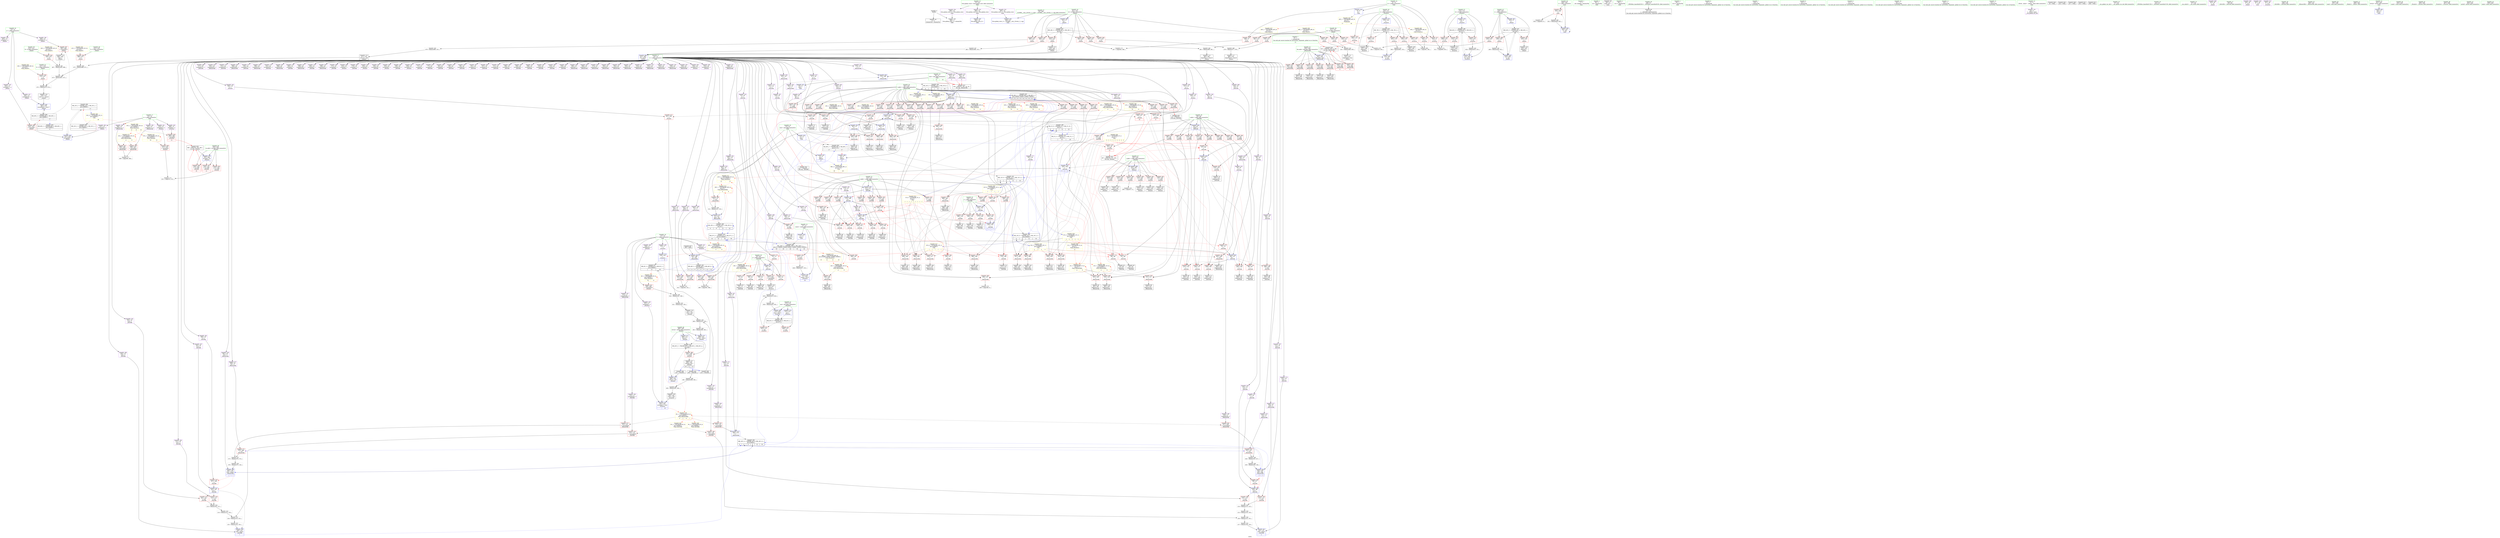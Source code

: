 digraph "SVFG" {
	label="SVFG";

	Node0x55ec6610ebb0 [shape=record,color=grey,label="{NodeID: 0\nNullPtr}"];
	Node0x55ec6610ebb0 -> Node0x55ec66132360[style=solid];
	Node0x55ec6610ebb0 -> Node0x55ec6613cb50[style=solid];
	Node0x55ec66174230 [shape=record,color=black,label="{NodeID: 609\nMR_35V_2 = PHI(MR_35V_3, MR_35V_1, )\npts\{160000 \}\n|{|<s1>17}}"];
	Node0x55ec66174230 -> Node0x55ec6614dfa0[style=dashed];
	Node0x55ec66174230:s1 -> Node0x55ec6618a420[style=dashed,color=blue];
	Node0x55ec6613d200 [shape=record,color=blue,label="{NodeID: 443\n152\<--151\ni.addr\<--i\n_Z4rttlRi\n}"];
	Node0x55ec6613d200 -> Node0x55ec661411c0[style=dashed];
	Node0x55ec6613d200 -> Node0x55ec66141290[style=dashed];
	Node0x55ec6613d200 -> Node0x55ec66141360[style=dashed];
	Node0x55ec6613d200 -> Node0x55ec66141430[style=dashed];
	Node0x55ec6613d200 -> Node0x55ec66141500[style=dashed];
	Node0x55ec6613d200 -> Node0x55ec661415d0[style=dashed];
	Node0x55ec6613d200 -> Node0x55ec661416a0[style=dashed];
	Node0x55ec6613d200 -> Node0x55ec66141770[style=dashed];
	Node0x55ec6613d200 -> Node0x55ec66141840[style=dashed];
	Node0x55ec66140660 [shape=record,color=red,label="{NodeID: 277\n81\<--80\n\<--\n_Z4rttrRi\n}"];
	Node0x55ec66140660 -> Node0x55ec661327d0[style=solid];
	Node0x55ec66131690 [shape=record,color=black,label="{NodeID: 111\n452\<--451\nidxprom6\<--rem\n_Z4initv\n}"];
	Node0x55ec66153b40 [shape=record,color=grey,label="{NodeID: 554\n213 = Binary(202, 212, )\n}"];
	Node0x55ec66153b40 -> Node0x55ec661539c0[style=solid];
	Node0x55ec6613a400 [shape=record,color=red,label="{NodeID: 388\n439\<--419\n\<--i\n_Z4initv\n}"];
	Node0x55ec6613a400 -> Node0x55ec661527c0[style=solid];
	Node0x55ec66135b00 [shape=record,color=purple,label="{NodeID: 222\n349\<--24\narrayidx37\<--t\n_Z6insertRii\n}"];
	Node0x55ec66132190 [shape=record,color=green,label="{NodeID: 56\n644\<--645\nt\<--t_field_insensitive\nmain\n}"];
	Node0x55ec66132190 -> Node0x55ec6613c480[style=solid];
	Node0x55ec66132190 -> Node0x55ec6614efe0[style=solid];
	Node0x55ec66149b60 [shape=record,color=yellow,style=double,label="{NodeID: 831\n14V_2 = CSCHI(MR_14V_1)\npts\{250003 \}\nCS[]|{|<s1>5}}"];
	Node0x55ec66149b60 -> Node0x55ec6616f1d0[style=dashed];
	Node0x55ec66149b60:s1 -> Node0x55ec6617a1b0[style=dashed,color=red];
	Node0x55ec6617b4a0 [shape=record,color=yellow,style=double,label="{NodeID: 665\n2V_1 = ENCHI(MR_2V_0)\npts\{21 \}\nFun[_Z5solvev]|{<s0>12}}"];
	Node0x55ec6617b4a0:s0 -> Node0x55ec6617bbd0[style=dashed,color=red];
	Node0x55ec661433e0 [shape=record,color=red,label="{NodeID: 333\n346\<--241\n\<--i.addr\n_Z6insertRii\n}"];
	Node0x55ec661433e0 -> Node0x55ec66144f80[style=solid];
	Node0x55ec66138c70 [shape=record,color=purple,label="{NodeID: 167\n112\<--24\ns19\<--t\n_Z4rttrRi\n}"];
	Node0x55ec66138c70 -> Node0x55ec66140b40[style=solid];
	Node0x55ec66127120 [shape=record,color=green,label="{NodeID: 1\n7\<--1\n__dso_handle\<--dummyObj\nGlob }"];
	Node0x55ec6613d2d0 [shape=record,color=blue,label="{NodeID: 444\n154\<--162\nj\<--\n_Z4rttlRi\n}"];
	Node0x55ec6613d2d0 -> Node0x55ec66141910[style=dashed];
	Node0x55ec6613d2d0 -> Node0x55ec661419e0[style=dashed];
	Node0x55ec6613d2d0 -> Node0x55ec66141ab0[style=dashed];
	Node0x55ec6613d2d0 -> Node0x55ec66141b80[style=dashed];
	Node0x55ec66140730 [shape=record,color=red,label="{NodeID: 278\n87\<--86\n\<--\n_Z4rttrRi\n}"];
	Node0x55ec66140730 -> Node0x55ec6613cec0[style=solid];
	Node0x55ec66131760 [shape=record,color=black,label="{NodeID: 112\n456\<--455\nidxprom8\<--\n_Z4initv\n}"];
	Node0x55ec66153cc0 [shape=record,color=grey,label="{NodeID: 555\n137 = Binary(136, 126, )\n}"];
	Node0x55ec66153cc0 -> Node0x55ec6613d060[style=solid];
	Node0x55ec6613a4d0 [shape=record,color=red,label="{NodeID: 389\n445\<--421\n\<--i2\n_Z4initv\n}"];
	Node0x55ec6613a4d0 -> Node0x55ec66155640[style=solid];
	Node0x55ec66135bd0 [shape=record,color=purple,label="{NodeID: 223\n350\<--24\nw38\<--t\n_Z6insertRii\n}"];
	Node0x55ec66135bd0 -> Node0x55ec66145050[style=solid];
	Node0x55ec66132260 [shape=record,color=green,label="{NodeID: 57\n34\<--660\n_GLOBAL__sub_I_Etrnls_2_1.cpp\<--_GLOBAL__sub_I_Etrnls_2_1.cpp_field_insensitive\n}"];
	Node0x55ec66132260 -> Node0x55ec6613ca50[style=solid];
	Node0x55ec661434b0 [shape=record,color=red,label="{NodeID: 334\n354\<--241\n\<--i.addr\n_Z6insertRii\n|{<s0>5}}"];
	Node0x55ec661434b0:s0 -> Node0x55ec661b8ad0[style=solid,color=red];
	Node0x55ec66138d40 [shape=record,color=purple,label="{NodeID: 168\n117\<--24\narrayidx21\<--t\n_Z4rttrRi\n}"];
	Node0x55ec6612dcb0 [shape=record,color=green,label="{NodeID: 2\n9\<--1\n\<--dummyObj\nCan only get source location for instruction, argument, global var or function.|{<s0>12}}"];
	Node0x55ec6612dcb0:s0 -> Node0x55ec661b94e0[style=solid,color=red];
	Node0x55ec6613d3a0 [shape=record,color=blue,label="{NodeID: 445\n173\<--168\nr5\<--\n_Z4rttlRi\n}"];
	Node0x55ec6613d3a0 -> Node0x55ec66141f90[style=dashed];
	Node0x55ec6613d3a0 -> Node0x55ec66142060[style=dashed];
	Node0x55ec6613d3a0 -> Node0x55ec66142200[style=dashed];
	Node0x55ec6613d3a0 -> Node0x55ec66142470[style=dashed];
	Node0x55ec6613d3a0 -> Node0x55ec66142540[style=dashed];
	Node0x55ec6613d3a0 -> Node0x55ec661426e0[style=dashed];
	Node0x55ec6613d3a0 -> Node0x55ec66142950[style=dashed];
	Node0x55ec6613d3a0 -> Node0x55ec6613d6e0[style=dashed];
	Node0x55ec66140800 [shape=record,color=red,label="{NodeID: 279\n94\<--93\n\<--\n_Z4rttrRi\n}"];
	Node0x55ec66140800 -> Node0x55ec66132970[style=solid];
	Node0x55ec66131830 [shape=record,color=black,label="{NodeID: 113\n463\<--462\nidxprom11\<--rem10\n_Z4initv\n}"];
	Node0x55ec66153e40 [shape=record,color=grey,label="{NodeID: 556\n136 = Binary(125, 135, )\n}"];
	Node0x55ec66153e40 -> Node0x55ec66153cc0[style=solid];
	Node0x55ec6613a5a0 [shape=record,color=red,label="{NodeID: 390\n449\<--421\n\<--i2\n_Z4initv\n}"];
	Node0x55ec6613a5a0 -> Node0x55ec66152940[style=solid];
	Node0x55ec66135ca0 [shape=record,color=purple,label="{NodeID: 224\n361\<--24\narrayidx43\<--t\n_Z6insertRii\n}"];
	Node0x55ec66132360 [shape=record,color=black,label="{NodeID: 58\n2\<--3\ndummyVal\<--dummyVal\n}"];
	Node0x55ec66143580 [shape=record,color=red,label="{NodeID: 335\n358\<--241\n\<--i.addr\n_Z6insertRii\n}"];
	Node0x55ec66143580 -> Node0x55ec66145120[style=solid];
	Node0x55ec66138e10 [shape=record,color=purple,label="{NodeID: 169\n118\<--24\nr22\<--t\n_Z4rttrRi\n}"];
	Node0x55ec66138e10 -> Node0x55ec66140ce0[style=solid];
	Node0x55ec6612dd40 [shape=record,color=green,label="{NodeID: 3\n26\<--1\n.str\<--dummyObj\nGlob }"];
	Node0x55ec6613d470 [shape=record,color=blue,label="{NodeID: 446\n180\<--176\nl8\<--\n_Z4rttlRi\n}"];
	Node0x55ec6613d470 -> Node0x55ec66142060[style=dashed];
	Node0x55ec6613d470 -> Node0x55ec66142200[style=dashed];
	Node0x55ec6613d470 -> Node0x55ec661422d0[style=dashed];
	Node0x55ec6613d470 -> Node0x55ec66142470[style=dashed];
	Node0x55ec6613d470 -> Node0x55ec661426e0[style=dashed];
	Node0x55ec6613d470 -> Node0x55ec66142950[style=dashed];
	Node0x55ec6613d470 -> Node0x55ec6613d6e0[style=dashed];
	Node0x55ec661408d0 [shape=record,color=red,label="{NodeID: 280\n98\<--97\n\<--s\n_Z4rttrRi\n}"];
	Node0x55ec661408d0 -> Node0x55ec6613cf90[style=solid];
	Node0x55ec66131900 [shape=record,color=black,label="{NodeID: 114\n466\<--465\nconv\<--\n_Z4initv\n}"];
	Node0x55ec66131900 -> Node0x55ec661545c0[style=solid];
	Node0x55ec66153fc0 [shape=record,color=grey,label="{NodeID: 557\n628 = Binary(627, 253, )\n}"];
	Node0x55ec66153fc0 -> Node0x55ec6614ee40[style=solid];
	Node0x55ec6613a670 [shape=record,color=red,label="{NodeID: 391\n455\<--421\n\<--i2\n_Z4initv\n}"];
	Node0x55ec6613a670 -> Node0x55ec66131760[style=solid];
	Node0x55ec66135d70 [shape=record,color=purple,label="{NodeID: 225\n362\<--24\nr44\<--t\n_Z6insertRii\n|{<s0>6}}"];
	Node0x55ec66135d70:s0 -> Node0x55ec661b9250[style=solid,color=red];
	Node0x55ec66132460 [shape=record,color=black,label="{NodeID: 59\n641\<--9\nmain_ret\<--\nmain\n}"];
	Node0x55ec66143650 [shape=record,color=red,label="{NodeID: 336\n365\<--241\n\<--i.addr\n_Z6insertRii\n}"];
	Node0x55ec66143650 -> Node0x55ec661451f0[style=solid];
	Node0x55ec66138ee0 [shape=record,color=purple,label="{NodeID: 170\n121\<--24\narrayidx24\<--t\n_Z4rttrRi\n}"];
	Node0x55ec6612ddd0 [shape=record,color=green,label="{NodeID: 4\n28\<--1\n.str.1\<--dummyObj\nGlob }"];
	Node0x55ec6613d540 [shape=record,color=blue,label="{NodeID: 447\n191\<--187\ns13\<--\n_Z4rttlRi\n}"];
	Node0x55ec6613d540 -> Node0x55ec661423a0[style=dashed];
	Node0x55ec6613d540 -> Node0x55ec66142610[style=dashed];
	Node0x55ec6613d540 -> Node0x55ec6613d610[style=dashed];
	Node0x55ec661409a0 [shape=record,color=red,label="{NodeID: 281\n105\<--104\n\<--\n_Z4rttrRi\n}"];
	Node0x55ec661409a0 -> Node0x55ec66132b10[style=solid];
	Node0x55ec661319d0 [shape=record,color=black,label="{NodeID: 115\n471\<--470\nconv13\<--add\n_Z4initv\n}"];
	Node0x55ec661319d0 -> Node0x55ec661548c0[style=solid];
	Node0x55ec66154140 [shape=record,color=grey,label="{NodeID: 558\n125 = Binary(124, 126, )\n}"];
	Node0x55ec66154140 -> Node0x55ec66153e40[style=solid];
	Node0x55ec6613a740 [shape=record,color=red,label="{NodeID: 392\n460\<--421\n\<--i2\n_Z4initv\n}"];
	Node0x55ec6613a740 -> Node0x55ec66154440[style=solid];
	Node0x55ec66135e40 [shape=record,color=purple,label="{NodeID: 226\n368\<--24\narrayidx46\<--t\n_Z6insertRii\n}"];
	Node0x55ec66132530 [shape=record,color=black,label="{NodeID: 60\n45\<--46\n\<--_ZNSt8ios_base4InitD1Ev\nCan only get source location for instruction, argument, global var or function.}"];
	Node0x55ec6617b820 [shape=record,color=yellow,style=double,label="{NodeID: 669\n35V_1 = ENCHI(MR_35V_0)\npts\{160000 \}\nFun[_Z5solvev]|{|<s1>12|<s2>13|<s3>14}}"];
	Node0x55ec6617b820 -> Node0x55ec6613c2e0[style=dashed];
	Node0x55ec6617b820:s1 -> Node0x55ec6617bf80[style=dashed,color=red];
	Node0x55ec6617b820:s2 -> Node0x55ec6617ad70[style=dashed,color=red];
	Node0x55ec6617b820:s3 -> Node0x55ec6617bf80[style=dashed,color=red];
	Node0x55ec66143720 [shape=record,color=red,label="{NodeID: 337\n377\<--241\n\<--i.addr\n_Z6insertRii\n}"];
	Node0x55ec66143720 -> Node0x55ec66145460[style=solid];
	Node0x55ec66138fb0 [shape=record,color=purple,label="{NodeID: 171\n122\<--24\ns25\<--t\n_Z4rttrRi\n}"];
	Node0x55ec66138fb0 -> Node0x55ec66140db0[style=solid];
	Node0x55ec6612de60 [shape=record,color=green,label="{NodeID: 5\n30\<--1\n.str.2\<--dummyObj\nGlob }"];
	Node0x55ec66175b30 [shape=record,color=black,label="{NodeID: 614\nMR_63V_3 = PHI(MR_63V_5, MR_63V_2, MR_63V_4, )\npts\{500 \}\n}"];
	Node0x55ec66175b30 -> Node0x55ec6613ac20[style=dashed];
	Node0x55ec6613d610 [shape=record,color=blue,label="{NodeID: 448\n230\<--225\ns34\<--rem31\n_Z4rttlRi\n|{<s0>7}}"];
	Node0x55ec6613d610:s0 -> Node0x55ec6616f6d0[style=dashed,color=blue];
	Node0x55ec66140a70 [shape=record,color=red,label="{NodeID: 282\n109\<--108\n\<--l16\n_Z4rttrRi\n}"];
	Node0x55ec66140a70 -> Node0x55ec66132be0[style=solid];
	Node0x55ec66136300 [shape=record,color=black,label="{NodeID: 116\n476\<--475\nconv17\<--rem16\n_Z4initv\n}"];
	Node0x55ec66136300 -> Node0x55ec6614e070[style=solid];
	Node0x55ec661542c0 [shape=record,color=grey,label="{NodeID: 559\n124 = Binary(113, 123, )\n}"];
	Node0x55ec661542c0 -> Node0x55ec66154140[style=solid];
	Node0x55ec6613a810 [shape=record,color=red,label="{NodeID: 393\n469\<--421\n\<--i2\n_Z4initv\n}"];
	Node0x55ec6613a810 -> Node0x55ec66154740[style=solid];
	Node0x55ec66135f10 [shape=record,color=purple,label="{NodeID: 227\n369\<--24\ns47\<--t\n_Z6insertRii\n}"];
	Node0x55ec66135f10 -> Node0x55ec661452c0[style=solid];
	Node0x55ec66132630 [shape=record,color=black,label="{NodeID: 61\n70\<--69\nidxprom\<--\n_Z4rttrRi\n}"];
	Node0x55ec661437f0 [shape=record,color=red,label="{NodeID: 338\n383\<--241\n\<--i.addr\n_Z6insertRii\n}"];
	Node0x55ec661437f0 -> Node0x55ec66145530[style=solid];
	Node0x55ec66139080 [shape=record,color=purple,label="{NodeID: 172\n130\<--24\narrayidx27\<--t\n_Z4rttrRi\n}"];
	Node0x55ec6612e6a0 [shape=record,color=green,label="{NodeID: 6\n33\<--1\n\<--dummyObj\nCan only get source location for instruction, argument, global var or function.}"];
	Node0x55ec66176030 [shape=record,color=black,label="{NodeID: 615\nMR_2V_3 = PHI(MR_2V_4, MR_2V_2, )\npts\{21 \}\n|{|<s1>14|<s2>18}}"];
	Node0x55ec66176030 -> Node0x55ec6613f7c0[style=dashed];
	Node0x55ec66176030:s1 -> Node0x55ec6617bbd0[style=dashed,color=red];
	Node0x55ec66176030:s2 -> Node0x55ec66172dd0[style=dashed,color=blue];
	Node0x55ec6613d6e0 [shape=record,color=blue,label="{NodeID: 449\n233\<--232\n\<--\n_Z4rttlRi\n|{<s0>7|<s1>7|<s2>7}}"];
	Node0x55ec6613d6e0:s0 -> Node0x55ec6616d8d0[style=dashed,color=blue];
	Node0x55ec6613d6e0:s1 -> Node0x55ec6616e2d0[style=dashed,color=blue];
	Node0x55ec6613d6e0:s2 -> Node0x55ec6616e7d0[style=dashed,color=blue];
	Node0x55ec66140b40 [shape=record,color=red,label="{NodeID: 283\n113\<--112\n\<--s19\n_Z4rttrRi\n}"];
	Node0x55ec66140b40 -> Node0x55ec661542c0[style=solid];
	Node0x55ec661363d0 [shape=record,color=black,label="{NodeID: 117\n480\<--479\nidxprom19\<--rem18\n_Z4initv\n}"];
	Node0x55ec66154440 [shape=record,color=grey,label="{NodeID: 560\n462 = Binary(460, 461, )\n}"];
	Node0x55ec66154440 -> Node0x55ec66131830[style=solid];
	Node0x55ec6613a8e0 [shape=record,color=red,label="{NodeID: 394\n477\<--421\n\<--i2\n_Z4initv\n}"];
	Node0x55ec6613a8e0 -> Node0x55ec66154d40[style=solid];
	Node0x55ec66135fe0 [shape=record,color=purple,label="{NodeID: 228\n380\<--24\narrayidx53\<--t\n_Z6insertRii\n}"];
	Node0x55ec66132700 [shape=record,color=black,label="{NodeID: 62\n76\<--75\nidxprom1\<--\n_Z4rttrRi\n}"];
	Node0x55ec6617b9e0 [shape=record,color=yellow,style=double,label="{NodeID: 671\n87V_1 = ENCHI(MR_87V_0)\npts\{23 250002 \}\nFun[_Z5solvev]|{<s0>12|<s1>12}}"];
	Node0x55ec6617b9e0:s0 -> Node0x55ec6617bce0[style=dashed,color=red];
	Node0x55ec6617b9e0:s1 -> Node0x55ec6617c300[style=dashed,color=red];
	Node0x55ec661438c0 [shape=record,color=red,label="{NodeID: 339\n393\<--241\n\<--i.addr\n_Z6insertRii\n}"];
	Node0x55ec661438c0 -> Node0x55ec661457a0[style=solid];
	Node0x55ec66139150 [shape=record,color=purple,label="{NodeID: 173\n131\<--24\nv\<--t\n_Z4rttrRi\n}"];
	Node0x55ec66139150 -> Node0x55ec66140f50[style=solid];
	Node0x55ec6612e730 [shape=record,color=green,label="{NodeID: 7\n126\<--1\n\<--dummyObj\nCan only get source location for instruction, argument, global var or function.}"];
	Node0x55ec66176530 [shape=record,color=black,label="{NodeID: 616\nMR_79V_3 = PHI(MR_79V_4, MR_79V_2, )\npts\{571 \}\n}"];
	Node0x55ec66176530 -> Node0x55ec6613bac0[style=dashed];
	Node0x55ec66176530 -> Node0x55ec6613bb90[style=dashed];
	Node0x55ec66176530 -> Node0x55ec6613bc60[style=dashed];
	Node0x55ec66176530 -> Node0x55ec6613bd30[style=dashed];
	Node0x55ec66176530 -> Node0x55ec6613be00[style=dashed];
	Node0x55ec66176530 -> Node0x55ec6614ea30[style=dashed];
	Node0x55ec6613d7b0 [shape=record,color=blue,label="{NodeID: 450\n241\<--239\ni.addr\<--i\n_Z6insertRii\n}"];
	Node0x55ec6613d7b0 -> Node0x55ec66142a20[style=dashed];
	Node0x55ec6613d7b0 -> Node0x55ec66142af0[style=dashed];
	Node0x55ec6613d7b0 -> Node0x55ec66142bc0[style=dashed];
	Node0x55ec6613d7b0 -> Node0x55ec66142c90[style=dashed];
	Node0x55ec6613d7b0 -> Node0x55ec66142d60[style=dashed];
	Node0x55ec6613d7b0 -> Node0x55ec66142e30[style=dashed];
	Node0x55ec6613d7b0 -> Node0x55ec66142f00[style=dashed];
	Node0x55ec6613d7b0 -> Node0x55ec66142fd0[style=dashed];
	Node0x55ec6613d7b0 -> Node0x55ec661430a0[style=dashed];
	Node0x55ec6613d7b0 -> Node0x55ec66143170[style=dashed];
	Node0x55ec6613d7b0 -> Node0x55ec66143240[style=dashed];
	Node0x55ec6613d7b0 -> Node0x55ec66143310[style=dashed];
	Node0x55ec6613d7b0 -> Node0x55ec661433e0[style=dashed];
	Node0x55ec6613d7b0 -> Node0x55ec661434b0[style=dashed];
	Node0x55ec6613d7b0 -> Node0x55ec66143580[style=dashed];
	Node0x55ec6613d7b0 -> Node0x55ec66143650[style=dashed];
	Node0x55ec6613d7b0 -> Node0x55ec66143720[style=dashed];
	Node0x55ec6613d7b0 -> Node0x55ec661437f0[style=dashed];
	Node0x55ec6613d7b0 -> Node0x55ec661438c0[style=dashed];
	Node0x55ec6613d7b0 -> Node0x55ec66143990[style=dashed];
	Node0x55ec66140c10 [shape=record,color=red,label="{NodeID: 284\n115\<--114\n\<--\n_Z4rttrRi\n}"];
	Node0x55ec66140c10 -> Node0x55ec66132cb0[style=solid];
	Node0x55ec661364a0 [shape=record,color=black,label="{NodeID: 118\n515\<--514\nidxprom\<--\n_Z4calcii\n}"];
	Node0x55ec661545c0 [shape=record,color=grey,label="{NodeID: 561\n467 = Binary(459, 466, )\n}"];
	Node0x55ec661545c0 -> Node0x55ec66154a40[style=solid];
	Node0x55ec6613a9b0 [shape=record,color=red,label="{NodeID: 395\n484\<--421\n\<--i2\n_Z4initv\n}"];
	Node0x55ec6613a9b0 -> Node0x55ec66154ec0[style=solid];
	Node0x55ec661360b0 [shape=record,color=purple,label="{NodeID: 229\n381\<--24\ns54\<--t\n_Z6insertRii\n}"];
	Node0x55ec661360b0 -> Node0x55ec6613dfd0[style=solid];
	Node0x55ec661327d0 [shape=record,color=black,label="{NodeID: 63\n82\<--81\nidxprom3\<--\n_Z4rttrRi\n}"];
	Node0x55ec6617baf0 [shape=record,color=yellow,style=double,label="{NodeID: 672\n89V_1 = ENCHI(MR_89V_0)\npts\{250000 250001 250003 250004 \}\nFun[_Z5solvev]|{<s0>12|<s1>12|<s2>12|<s3>12}}"];
	Node0x55ec6617baf0:s0 -> Node0x55ec6617c140[style=dashed,color=red];
	Node0x55ec6617baf0:s1 -> Node0x55ec6617c220[style=dashed,color=red];
	Node0x55ec6617baf0:s2 -> Node0x55ec6617c3e0[style=dashed,color=red];
	Node0x55ec6617baf0:s3 -> Node0x55ec6617c4c0[style=dashed,color=red];
	Node0x55ec66143990 [shape=record,color=red,label="{NodeID: 340\n401\<--241\n\<--i.addr\n_Z6insertRii\n|{<s0>7}}"];
	Node0x55ec66143990:s0 -> Node0x55ec661b8c70[style=solid,color=red];
	Node0x55ec66139220 [shape=record,color=purple,label="{NodeID: 174\n141\<--24\narrayidx33\<--t\n_Z4rttrRi\n}"];
	Node0x55ec6612e7c0 [shape=record,color=green,label="{NodeID: 8\n253\<--1\n\<--dummyObj\nCan only get source location for instruction, argument, global var or function.}"];
	Node0x55ec66176a30 [shape=record,color=black,label="{NodeID: 617\nMR_8V_3 = PHI(MR_8V_4, MR_8V_2, )\npts\{190000 \}\n|{|<s2>13|<s3>18}}"];
	Node0x55ec66176a30 -> Node0x55ec6613c3b0[style=dashed];
	Node0x55ec66176a30 -> Node0x55ec6614e960[style=dashed];
	Node0x55ec66176a30:s2 -> Node0x55ec6617ae50[style=dashed,color=red];
	Node0x55ec66176a30:s3 -> Node0x55ec661732d0[style=dashed,color=blue];
	Node0x55ec6613d880 [shape=record,color=blue,label="{NodeID: 451\n243\<--240\nidx.addr\<--idx\n_Z6insertRii\n}"];
	Node0x55ec6613d880 -> Node0x55ec66143a60[style=dashed];
	Node0x55ec6613d880 -> Node0x55ec66143b30[style=dashed];
	Node0x55ec6613d880 -> Node0x55ec66143c00[style=dashed];
	Node0x55ec6613d880 -> Node0x55ec66143cd0[style=dashed];
	Node0x55ec6613d880 -> Node0x55ec66143da0[style=dashed];
	Node0x55ec6613d880 -> Node0x55ec66143e70[style=dashed];
	Node0x55ec6613d880 -> Node0x55ec66143f40[style=dashed];
	Node0x55ec66140ce0 [shape=record,color=red,label="{NodeID: 285\n119\<--118\n\<--r22\n_Z4rttrRi\n}"];
	Node0x55ec66140ce0 -> Node0x55ec66132d80[style=solid];
	Node0x55ec66136570 [shape=record,color=black,label="{NodeID: 119\n519\<--518\nidxprom1\<--\n_Z4calcii\n}"];
	Node0x55ec66154740 [shape=record,color=grey,label="{NodeID: 562\n470 = Binary(469, 253, )\n}"];
	Node0x55ec66154740 -> Node0x55ec661319d0[style=solid];
	Node0x55ec6613aa80 [shape=record,color=red,label="{NodeID: 396\n454\<--453\n\<--arrayidx7\n_Z4initv\n}"];
	Node0x55ec6613aa80 -> Node0x55ec6614dfa0[style=solid];
	Node0x55ec66136180 [shape=record,color=purple,label="{NodeID: 230\n386\<--24\narrayidx56\<--t\n_Z6insertRii\n}"];
	Node0x55ec661328a0 [shape=record,color=black,label="{NodeID: 64\n89\<--88\nidxprom6\<--\n_Z4rttrRi\n}"];
	Node0x55ec6617bbd0 [shape=record,color=yellow,style=double,label="{NodeID: 673\n2V_1 = ENCHI(MR_2V_0)\npts\{21 \}\nFun[_Z6insertRii]|{|<s5>4|<s6>6}}"];
	Node0x55ec6617bbd0 -> Node0x55ec66144010[style=dashed];
	Node0x55ec6617bbd0 -> Node0x55ec66144690[style=dashed];
	Node0x55ec6617bbd0 -> Node0x55ec66144900[style=dashed];
	Node0x55ec6617bbd0 -> Node0x55ec66145120[style=dashed];
	Node0x55ec6617bbd0 -> Node0x55ec6613da20[style=dashed];
	Node0x55ec6617bbd0:s5 -> Node0x55ec6617bbd0[style=dashed,color=red];
	Node0x55ec6617bbd0:s6 -> Node0x55ec6617bbd0[style=dashed,color=red];
	Node0x55ec66143a60 [shape=record,color=red,label="{NodeID: 341\n269\<--243\n\<--idx.addr\n_Z6insertRii\n}"];
	Node0x55ec66143a60 -> Node0x55ec6613dc90[style=solid];
	Node0x55ec661392f0 [shape=record,color=purple,label="{NodeID: 175\n142\<--24\ns34\<--t\n_Z4rttrRi\n}"];
	Node0x55ec661392f0 -> Node0x55ec6613d060[style=solid];
	Node0x55ec6612e850 [shape=record,color=green,label="{NodeID: 9\n511\<--1\n\<--dummyObj\nCan only get source location for instruction, argument, global var or function.}"];
	Node0x55ec66176f30 [shape=record,color=black,label="{NodeID: 618\nMR_87V_3 = PHI(MR_87V_4, MR_87V_2, )\npts\{23 250002 \}\n|{<s0>14|<s1>14|<s2>18|<s3>18}}"];
	Node0x55ec66176f30:s0 -> Node0x55ec6617bce0[style=dashed,color=red];
	Node0x55ec66176f30:s1 -> Node0x55ec6617c300[style=dashed,color=red];
	Node0x55ec66176f30:s2 -> Node0x55ec66172dd0[style=dashed,color=blue];
	Node0x55ec66176f30:s3 -> Node0x55ec661732d0[style=dashed,color=blue];
	Node0x55ec6613d950 [shape=record,color=blue,label="{NodeID: 452\n22\<--252\nsize\<--inc\n_Z6insertRii\n}"];
	Node0x55ec6613d950 -> Node0x55ec6616ddd0[style=dashed];
	Node0x55ec66140db0 [shape=record,color=red,label="{NodeID: 286\n123\<--122\n\<--s25\n_Z4rttrRi\n}"];
	Node0x55ec66140db0 -> Node0x55ec661542c0[style=solid];
	Node0x55ec66136640 [shape=record,color=black,label="{NodeID: 120\n525\<--524\nidxprom5\<--\n_Z4calcii\n}"];
	Node0x55ec661548c0 [shape=record,color=grey,label="{NodeID: 563\n472 = Binary(468, 471, )\n}"];
	Node0x55ec661548c0 -> Node0x55ec66154a40[style=solid];
	Node0x55ec6613ab50 [shape=record,color=red,label="{NodeID: 397\n465\<--464\n\<--arrayidx12\n_Z4initv\n}"];
	Node0x55ec6613ab50 -> Node0x55ec66131900[style=solid];
	Node0x55ec6613e0e0 [shape=record,color=purple,label="{NodeID: 231\n387\<--24\nr57\<--t\n_Z6insertRii\n}"];
	Node0x55ec6613e0e0 -> Node0x55ec66145600[style=solid];
	Node0x55ec66132970 [shape=record,color=black,label="{NodeID: 65\n95\<--94\nidxprom9\<--\n_Z4rttrRi\n}"];
	Node0x55ec6618a420 [shape=record,color=yellow,style=double,label="{NodeID: 840\n35V_3 = CSCHI(MR_35V_2)\npts\{160000 \}\nCS[]|{|<s1>18}}"];
	Node0x55ec6618a420 -> Node0x55ec661728d0[style=dashed];
	Node0x55ec6618a420:s1 -> Node0x55ec6617b820[style=dashed,color=red];
	Node0x55ec6617bce0 [shape=record,color=yellow,style=double,label="{NodeID: 674\n29V_1 = ENCHI(MR_29V_0)\npts\{23 \}\nFun[_Z6insertRii]|{|<s2>4|<s3>6}}"];
	Node0x55ec6617bce0 -> Node0x55ec6613f890[style=dashed];
	Node0x55ec6617bce0 -> Node0x55ec6613d950[style=dashed];
	Node0x55ec6617bce0:s2 -> Node0x55ec6617bce0[style=dashed,color=red];
	Node0x55ec6617bce0:s3 -> Node0x55ec6617bce0[style=dashed,color=red];
	Node0x55ec66143b30 [shape=record,color=red,label="{NodeID: 342\n276\<--243\n\<--idx.addr\n_Z6insertRii\n}"];
	Node0x55ec66143b30 -> Node0x55ec66133dc0[style=solid];
	Node0x55ec661393c0 [shape=record,color=purple,label="{NodeID: 176\n160\<--24\narrayidx\<--t\n_Z4rttlRi\n}"];
	Node0x55ec6612e8e0 [shape=record,color=green,label="{NodeID: 10\n562\<--1\n\<--dummyObj\nCan only get source location for instruction, argument, global var or function.}"];
	Node0x55ec66177460 [shape=record,color=black,label="{NodeID: 619\nMR_89V_3 = PHI(MR_89V_4, MR_89V_2, )\npts\{250000 250001 250003 250004 \}\n|{<s0>13|<s1>13|<s2>13|<s3>13|<s4>14|<s5>14|<s6>14|<s7>14|<s8>18}}"];
	Node0x55ec66177460:s0 -> Node0x55ec6617af30[style=dashed,color=red];
	Node0x55ec66177460:s1 -> Node0x55ec6617b010[style=dashed,color=red];
	Node0x55ec66177460:s2 -> Node0x55ec6617b0f0[style=dashed,color=red];
	Node0x55ec66177460:s3 -> Node0x55ec6617b1d0[style=dashed,color=red];
	Node0x55ec66177460:s4 -> Node0x55ec6617c140[style=dashed,color=red];
	Node0x55ec66177460:s5 -> Node0x55ec6617c220[style=dashed,color=red];
	Node0x55ec66177460:s6 -> Node0x55ec6617c3e0[style=dashed,color=red];
	Node0x55ec66177460:s7 -> Node0x55ec6617c4c0[style=dashed,color=red];
	Node0x55ec66177460:s8 -> Node0x55ec661732d0[style=dashed,color=blue];
	Node0x55ec6613da20 [shape=record,color=blue,label="{NodeID: 453\n255\<--252\n\<--inc\n_Z6insertRii\n}"];
	Node0x55ec6613da20 -> Node0x55ec661440e0[style=dashed];
	Node0x55ec6613da20 -> Node0x55ec661441b0[style=dashed];
	Node0x55ec6613da20 -> Node0x55ec66144280[style=dashed];
	Node0x55ec6613da20 -> Node0x55ec66144420[style=dashed];
	Node0x55ec6613da20 -> Node0x55ec661444f0[style=dashed];
	Node0x55ec6613da20 -> Node0x55ec6613daf0[style=dashed];
	Node0x55ec6613da20 -> Node0x55ec6613dbc0[style=dashed];
	Node0x55ec6613da20 -> Node0x55ec6616d8d0[style=dashed];
	Node0x55ec66140e80 [shape=record,color=red,label="{NodeID: 287\n128\<--127\n\<--\n_Z4rttrRi\n}"];
	Node0x55ec66140e80 -> Node0x55ec66132e50[style=solid];
	Node0x55ec66136710 [shape=record,color=black,label="{NodeID: 121\n534\<--533\nidxprom7\<--\n_Z4calcii\n}"];
	Node0x55ec66154a40 [shape=record,color=grey,label="{NodeID: 564\n473 = Binary(467, 472, )\n}"];
	Node0x55ec66154a40 -> Node0x55ec66154bc0[style=solid];
	Node0x55ec6613ac20 [shape=record,color=red,label="{NodeID: 398\n565\<--499\n\<--retval\n_Z4calcii\n}"];
	Node0x55ec6613ac20 -> Node0x55ec66136bf0[style=solid];
	Node0x55ec6613e170 [shape=record,color=purple,label="{NodeID: 232\n390\<--24\narrayidx59\<--t\n_Z6insertRii\n}"];
	Node0x55ec66132a40 [shape=record,color=black,label="{NodeID: 66\n100\<--99\nidxprom11\<--\n_Z4rttrRi\n}"];
	Node0x55ec6618a500 [shape=record,color=yellow,style=double,label="{NodeID: 841\n98V_3 = CSCHI(MR_98V_2)\npts\{21 23 \}\nCS[]|{<s0>18|<s1>18}}"];
	Node0x55ec6618a500:s0 -> Node0x55ec6617b4a0[style=dashed,color=red];
	Node0x55ec6618a500:s1 -> Node0x55ec6617b9e0[style=dashed,color=red];
	Node0x55ec66143c00 [shape=record,color=red,label="{NodeID: 343\n296\<--243\n\<--idx.addr\n_Z6insertRii\n}"];
	Node0x55ec66143c00 -> Node0x55ec66134030[style=solid];
	Node0x55ec66139490 [shape=record,color=purple,label="{NodeID: 177\n161\<--24\nr\<--t\n_Z4rttlRi\n}"];
	Node0x55ec66139490 -> Node0x55ec66141d20[style=solid];
	Node0x55ec6612e970 [shape=record,color=green,label="{NodeID: 11\n592\<--1\n\<--dummyObj\nCan only get source location for instruction, argument, global var or function.}"];
	Node0x55ec66177960 [shape=record,color=yellow,style=double,label="{NodeID: 620\n44V_1 = ENCHI(MR_44V_0)\npts\{10 \}\nFun[main]|{<s0>17|<s1>18}}"];
	Node0x55ec66177960:s0 -> Node0x55ec6616b690[style=dashed,color=red];
	Node0x55ec66177960:s1 -> Node0x55ec6617b2b0[style=dashed,color=red];
	Node0x55ec6613daf0 [shape=record,color=blue,label="{NodeID: 454\n261\<--9\nr\<--\n_Z6insertRii\n}"];
	Node0x55ec6613daf0 -> Node0x55ec661441b0[style=dashed];
	Node0x55ec6613daf0 -> Node0x55ec66144280[style=dashed];
	Node0x55ec6613daf0 -> Node0x55ec66144420[style=dashed];
	Node0x55ec6613daf0 -> Node0x55ec661444f0[style=dashed];
	Node0x55ec6613daf0 -> Node0x55ec6616e7d0[style=dashed];
	Node0x55ec66140f50 [shape=record,color=red,label="{NodeID: 288\n132\<--131\n\<--v\n_Z4rttrRi\n}"];
	Node0x55ec66140f50 -> Node0x55ec66132f20[style=solid];
	Node0x55ec661367e0 [shape=record,color=black,label="{NodeID: 122\n538\<--537\nidxprom10\<--\n_Z4calcii\n}"];
	Node0x55ec66154bc0 [shape=record,color=grey,label="{NodeID: 565\n475 = Binary(473, 474, )\n}"];
	Node0x55ec66154bc0 -> Node0x55ec66136300[style=solid];
	Node0x55ec6613acf0 [shape=record,color=red,label="{NodeID: 399\n507\<--501\n\<--i.addr\n_Z4calcii\n}"];
	Node0x55ec6613acf0 -> Node0x55ec66155f40[style=solid];
	Node0x55ec6613e240 [shape=record,color=purple,label="{NodeID: 233\n391\<--24\nw60\<--t\n_Z6insertRii\n}"];
	Node0x55ec6613e240 -> Node0x55ec661456d0[style=solid];
	Node0x55ec66132b10 [shape=record,color=black,label="{NodeID: 67\n106\<--105\nidxprom14\<--\n_Z4rttrRi\n}"];
	Node0x55ec66143cd0 [shape=record,color=red,label="{NodeID: 344\n316\<--243\n\<--idx.addr\n_Z6insertRii\n|{<s0>4}}"];
	Node0x55ec66143cd0:s0 -> Node0x55ec661b94e0[style=solid,color=red];
	Node0x55ec66139560 [shape=record,color=purple,label="{NodeID: 178\n166\<--24\narrayidx2\<--t\n_Z4rttlRi\n}"];
	Node0x55ec6612ea00 [shape=record,color=green,label="{NodeID: 12\n652\<--1\n\<--dummyObj\nCan only get source location for instruction, argument, global var or function.}"];
	Node0x55ec6613dbc0 [shape=record,color=blue,label="{NodeID: 455\n267\<--9\nl\<--\n_Z6insertRii\n}"];
	Node0x55ec6613dbc0 -> Node0x55ec66144280[style=dashed];
	Node0x55ec6613dbc0 -> Node0x55ec66144420[style=dashed];
	Node0x55ec6613dbc0 -> Node0x55ec661444f0[style=dashed];
	Node0x55ec6613dbc0 -> Node0x55ec6616e2d0[style=dashed];
	Node0x55ec66141020 [shape=record,color=red,label="{NodeID: 289\n135\<--134\n\<--arrayidx29\n_Z4rttrRi\n}"];
	Node0x55ec66141020 -> Node0x55ec66153e40[style=solid];
	Node0x55ec661368b0 [shape=record,color=black,label="{NodeID: 123\n543\<--542\nidxprom12\<--\n_Z4calcii\n}"];
	Node0x55ec66154d40 [shape=record,color=grey,label="{NodeID: 566\n479 = Binary(477, 478, )\n}"];
	Node0x55ec66154d40 -> Node0x55ec661363d0[style=solid];
	Node0x55ec6613adc0 [shape=record,color=red,label="{NodeID: 400\n514\<--501\n\<--i.addr\n_Z4calcii\n}"];
	Node0x55ec6613adc0 -> Node0x55ec661364a0[style=solid];
	Node0x55ec6613e310 [shape=record,color=purple,label="{NodeID: 234\n396\<--24\narrayidx62\<--t\n_Z6insertRii\n}"];
	Node0x55ec66132be0 [shape=record,color=black,label="{NodeID: 68\n110\<--109\nidxprom17\<--\n_Z4rttrRi\n}"];
	Node0x55ec6617bf80 [shape=record,color=yellow,style=double,label="{NodeID: 677\n35V_1 = ENCHI(MR_35V_0)\npts\{160000 \}\nFun[_Z6insertRii]|{|<s2>4|<s3>6}}"];
	Node0x55ec6617bf80 -> Node0x55ec661445c0[style=dashed];
	Node0x55ec6617bf80 -> Node0x55ec66144830[style=dashed];
	Node0x55ec6617bf80:s2 -> Node0x55ec6617bf80[style=dashed,color=red];
	Node0x55ec6617bf80:s3 -> Node0x55ec6617bf80[style=dashed,color=red];
	Node0x55ec66143da0 [shape=record,color=red,label="{NodeID: 345\n324\<--243\n\<--idx.addr\n_Z6insertRii\n}"];
	Node0x55ec66143da0 -> Node0x55ec66130c00[style=solid];
	Node0x55ec66139630 [shape=record,color=purple,label="{NodeID: 179\n167\<--24\nl\<--t\n_Z4rttlRi\n}"];
	Node0x55ec66139630 -> Node0x55ec66141df0[style=solid];
	Node0x55ec6612ea90 [shape=record,color=green,label="{NodeID: 13\n4\<--6\n_ZStL8__ioinit\<--_ZStL8__ioinit_field_insensitive\nGlob }"];
	Node0x55ec6612ea90 -> Node0x55ec661370d0[style=solid];
	Node0x55ec6613dc90 [shape=record,color=blue,label="{NodeID: 456\n274\<--269\nv\<--\n_Z6insertRii\n}"];
	Node0x55ec6613dc90 -> Node0x55ec6616f1d0[style=dashed];
	Node0x55ec661410f0 [shape=record,color=red,label="{NodeID: 290\n139\<--138\n\<--\n_Z4rttrRi\n}"];
	Node0x55ec661410f0 -> Node0x55ec66132ff0[style=solid];
	Node0x55ec66136980 [shape=record,color=black,label="{NodeID: 124\n547\<--546\nidxprom15\<--\n_Z4calcii\n}"];
	Node0x55ec66154ec0 [shape=record,color=grey,label="{NodeID: 567\n485 = Binary(484, 253, )\n}"];
	Node0x55ec66154ec0 -> Node0x55ec6614e140[style=solid];
	Node0x55ec6613ae90 [shape=record,color=red,label="{NodeID: 401\n524\<--501\n\<--i.addr\n_Z4calcii\n}"];
	Node0x55ec6613ae90 -> Node0x55ec66136640[style=solid];
	Node0x55ec6613e3e0 [shape=record,color=purple,label="{NodeID: 235\n397\<--24\nw63\<--t\n_Z6insertRii\n}"];
	Node0x55ec6613e3e0 -> Node0x55ec66145870[style=solid];
	Node0x55ec66132cb0 [shape=record,color=black,label="{NodeID: 69\n116\<--115\nidxprom20\<--\n_Z4rttrRi\n}"];
	Node0x55ec65b469d0 [shape=record,color=black,label="{NodeID: 844\n44 = PHI()\n}"];
	Node0x55ec6617c060 [shape=record,color=yellow,style=double,label="{NodeID: 678\n8V_1 = ENCHI(MR_8V_0)\npts\{190000 \}\nFun[_Z6insertRii]|{|<s3>4|<s4>5|<s5>6|<s6>7}}"];
	Node0x55ec6617c060 -> Node0x55ec66144350[style=dashed];
	Node0x55ec6617c060 -> Node0x55ec66144b70[style=dashed];
	Node0x55ec6617c060 -> Node0x55ec66145390[style=dashed];
	Node0x55ec6617c060:s3 -> Node0x55ec6617c060[style=dashed,color=red];
	Node0x55ec6617c060:s4 -> Node0x55ec66179f10[style=dashed,color=red];
	Node0x55ec6617c060:s5 -> Node0x55ec6617c060[style=dashed,color=red];
	Node0x55ec6617c060:s6 -> Node0x55ec6617a640[style=dashed,color=red];
	Node0x55ec66143e70 [shape=record,color=red,label="{NodeID: 346\n363\<--243\n\<--idx.addr\n_Z6insertRii\n|{<s0>6}}"];
	Node0x55ec66143e70:s0 -> Node0x55ec661b94e0[style=solid,color=red];
	Node0x55ec66139700 [shape=record,color=purple,label="{NodeID: 180\n172\<--24\narrayidx4\<--t\n_Z4rttlRi\n}"];
	Node0x55ec6612eb60 [shape=record,color=green,label="{NodeID: 14\n8\<--10\nn\<--n_field_insensitive\nGlob }"];
	Node0x55ec6612eb60 -> Node0x55ec6613f480[style=solid];
	Node0x55ec6612eb60 -> Node0x55ec6613f550[style=solid];
	Node0x55ec6612eb60 -> Node0x55ec6613f620[style=solid];
	Node0x55ec6612eb60 -> Node0x55ec6613c550[style=solid];
	Node0x55ec6613dd60 [shape=record,color=blue,label="{NodeID: 457\n284\<--279\ns\<--\n_Z6insertRii\n}"];
	Node0x55ec6613dd60 -> Node0x55ec6616f6d0[style=dashed];
	Node0x55ec661411c0 [shape=record,color=red,label="{NodeID: 291\n157\<--152\n\<--i.addr\n_Z4rttlRi\n}"];
	Node0x55ec661411c0 -> Node0x55ec66141c50[style=solid];
	Node0x55ec66136a50 [shape=record,color=black,label="{NodeID: 125\n552\<--551\nconv\<--rem\n_Z4calcii\n}"];
	Node0x55ec66136a50 -> Node0x55ec661524c0[style=solid];
	Node0x55ec66155040 [shape=record,color=grey,label="{NodeID: 568\n591 = Binary(590, 592, )\n}"];
	Node0x55ec66155040 -> Node0x55ec661551c0[style=solid];
	Node0x55ec6613af60 [shape=record,color=red,label="{NodeID: 402\n533\<--501\n\<--i.addr\n_Z4calcii\n}"];
	Node0x55ec6613af60 -> Node0x55ec66136710[style=solid];
	Node0x55ec6613e4b0 [shape=record,color=purple,label="{NodeID: 236\n516\<--24\narrayidx\<--t\n_Z4calcii\n}"];
	Node0x55ec66132d80 [shape=record,color=black,label="{NodeID: 70\n120\<--119\nidxprom23\<--\n_Z4rttrRi\n}"];
	Node0x55ec661b8200 [shape=record,color=black,label="{NodeID: 845\n424 = PHI()\n}"];
	Node0x55ec6617c140 [shape=record,color=yellow,style=double,label="{NodeID: 679\n10V_1 = ENCHI(MR_10V_0)\npts\{250000 \}\nFun[_Z6insertRii]|{|<s5>4|<s6>6}}"];
	Node0x55ec6617c140 -> Node0x55ec66144010[style=dashed];
	Node0x55ec6617c140 -> Node0x55ec66144690[style=dashed];
	Node0x55ec6617c140 -> Node0x55ec66144900[style=dashed];
	Node0x55ec6617c140 -> Node0x55ec66145120[style=dashed];
	Node0x55ec6617c140 -> Node0x55ec6613da20[style=dashed];
	Node0x55ec6617c140:s5 -> Node0x55ec6617c140[style=dashed,color=red];
	Node0x55ec6617c140:s6 -> Node0x55ec6617c140[style=dashed,color=red];
	Node0x55ec66143f40 [shape=record,color=red,label="{NodeID: 347\n371\<--243\n\<--idx.addr\n_Z6insertRii\n}"];
	Node0x55ec66143f40 -> Node0x55ec661311b0[style=solid];
	Node0x55ec661397d0 [shape=record,color=purple,label="{NodeID: 181\n173\<--24\nr5\<--t\n_Z4rttlRi\n}"];
	Node0x55ec661397d0 -> Node0x55ec6613d3a0[style=solid];
	Node0x55ec6612ec30 [shape=record,color=green,label="{NodeID: 15\n11\<--12\ncases\<--cases_field_insensitive\nGlob }"];
	Node0x55ec6612ec30 -> Node0x55ec6613f6f0[style=solid];
	Node0x55ec6612ec30 -> Node0x55ec6613c650[style=solid];
	Node0x55ec6612ec30 -> Node0x55ec6614ee40[style=solid];
	Node0x55ec6613de30 [shape=record,color=blue,label="{NodeID: 458\n293\<--286\nw\<--call\n_Z6insertRii\n}"];
	Node0x55ec6613de30 -> Node0x55ec6616ecd0[style=dashed];
	Node0x55ec66141290 [shape=record,color=red,label="{NodeID: 292\n169\<--152\n\<--i.addr\n_Z4rttlRi\n}"];
	Node0x55ec66141290 -> Node0x55ec66141ec0[style=solid];
	Node0x55ec66136b20 [shape=record,color=black,label="{NodeID: 126\n554\<--553\nidxprom17\<--\n_Z4calcii\n}"];
	Node0x55ec661551c0 [shape=record,color=grey,label="{NodeID: 569\n593 = Binary(591, 562, )\n}"];
	Node0x55ec661551c0 -> Node0x55ec66136d90[style=solid];
	Node0x55ec6613b030 [shape=record,color=red,label="{NodeID: 403\n542\<--501\n\<--i.addr\n_Z4calcii\n}"];
	Node0x55ec6613b030 -> Node0x55ec661368b0[style=solid];
	Node0x55ec6613e580 [shape=record,color=purple,label="{NodeID: 237\n517\<--24\nv\<--t\n_Z4calcii\n}"];
	Node0x55ec6613e580 -> Node0x55ec6613b440[style=solid];
	Node0x55ec66132e50 [shape=record,color=black,label="{NodeID: 71\n129\<--128\nidxprom26\<--\n_Z4rttrRi\n}"];
	Node0x55ec661b8300 [shape=record,color=black,label="{NodeID: 846\n437 = PHI()\n}"];
	Node0x55ec6617c220 [shape=record,color=yellow,style=double,label="{NodeID: 680\n12V_1 = ENCHI(MR_12V_0)\npts\{250001 \}\nFun[_Z6insertRii]|{|<s5>4|<s6>6}}"];
	Node0x55ec6617c220 -> Node0x55ec66144010[style=dashed];
	Node0x55ec6617c220 -> Node0x55ec66144690[style=dashed];
	Node0x55ec6617c220 -> Node0x55ec66144900[style=dashed];
	Node0x55ec6617c220 -> Node0x55ec66145120[style=dashed];
	Node0x55ec6617c220 -> Node0x55ec6613da20[style=dashed];
	Node0x55ec6617c220:s5 -> Node0x55ec6617c220[style=dashed,color=red];
	Node0x55ec6617c220:s6 -> Node0x55ec6617c220[style=dashed,color=red];
	Node0x55ec66144010 [shape=record,color=red,label="{NodeID: 348\n248\<--247\n\<--\n_Z6insertRii\n}"];
	Node0x55ec66144010 -> Node0x55ec661557c0[style=solid];
	Node0x55ec661398a0 [shape=record,color=purple,label="{NodeID: 182\n179\<--24\narrayidx7\<--t\n_Z4rttlRi\n}"];
	Node0x55ec6612ed00 [shape=record,color=green,label="{NodeID: 16\n13\<--14\na\<--a_field_insensitive\nGlob }"];
	Node0x55ec6612ed00 -> Node0x55ec661371a0[style=solid];
	Node0x55ec6612ed00 -> Node0x55ec66137270[style=solid];
	Node0x55ec6612ed00 -> Node0x55ec66137340[style=solid];
	Node0x55ec6612ed00 -> Node0x55ec66137410[style=solid];
	Node0x55ec6613df00 [shape=record,color=blue,label="{NodeID: 459\n334\<--329\ns29\<--rem\n_Z6insertRii\n|{|<s1>5|<s2>5}}"];
	Node0x55ec6613df00 -> Node0x55ec6616f6d0[style=dashed];
	Node0x55ec6613df00:s1 -> Node0x55ec661408d0[style=dashed,color=red];
	Node0x55ec6613df00:s2 -> Node0x55ec6613cf90[style=dashed,color=red];
	Node0x55ec66141360 [shape=record,color=red,label="{NodeID: 293\n175\<--152\n\<--i.addr\n_Z4rttlRi\n}"];
	Node0x55ec66141360 -> Node0x55ec66141f90[style=solid];
	Node0x55ec66136bf0 [shape=record,color=black,label="{NodeID: 127\n496\<--565\n_Z4calcii_ret\<--\n_Z4calcii\n|{<s0>10|<s1>11|<s2>13}}"];
	Node0x55ec66136bf0:s0 -> Node0x55ec661b8560[style=solid,color=blue];
	Node0x55ec66136bf0:s1 -> Node0x55ec661b86f0[style=solid,color=blue];
	Node0x55ec66136bf0:s2 -> Node0x55ec661b87f0[style=solid,color=blue];
	Node0x55ec66155340 [shape=record,color=grey,label="{NodeID: 570\n352 = cmp(345, 351, )\n}"];
	Node0x55ec6613b100 [shape=record,color=red,label="{NodeID: 404\n553\<--501\n\<--i.addr\n_Z4calcii\n}"];
	Node0x55ec6613b100 -> Node0x55ec66136b20[style=solid];
	Node0x55ec6613e650 [shape=record,color=purple,label="{NodeID: 238\n526\<--24\narrayidx6\<--t\n_Z4calcii\n}"];
	Node0x55ec66132f20 [shape=record,color=black,label="{NodeID: 72\n133\<--132\nidxprom28\<--\n_Z4rttrRi\n}"];
	Node0x55ec661b8400 [shape=record,color=black,label="{NodeID: 847\n286 = PHI()\n}"];
	Node0x55ec661b8400 -> Node0x55ec6613de30[style=solid];
	Node0x55ec6617c300 [shape=record,color=yellow,style=double,label="{NodeID: 681\n40V_1 = ENCHI(MR_40V_0)\npts\{250002 \}\nFun[_Z6insertRii]|{|<s1>4|<s2>6}}"];
	Node0x55ec6617c300 -> Node0x55ec6613de30[style=dashed];
	Node0x55ec6617c300:s1 -> Node0x55ec6617c300[style=dashed,color=red];
	Node0x55ec6617c300:s2 -> Node0x55ec6617c300[style=dashed,color=red];
	Node0x55ec661440e0 [shape=record,color=red,label="{NodeID: 349\n258\<--257\n\<--\n_Z6insertRii\n}"];
	Node0x55ec661440e0 -> Node0x55ec66133b50[style=solid];
	Node0x55ec66139970 [shape=record,color=purple,label="{NodeID: 183\n180\<--24\nl8\<--t\n_Z4rttlRi\n}"];
	Node0x55ec66139970 -> Node0x55ec6613d470[style=solid];
	Node0x55ec6612ee00 [shape=record,color=green,label="{NodeID: 17\n15\<--16\nx\<--x_field_insensitive\nGlob }"];
	Node0x55ec6612ee00 -> Node0x55ec661374e0[style=solid];
	Node0x55ec6612ee00 -> Node0x55ec661375b0[style=solid];
	Node0x55ec6612ee00 -> Node0x55ec66137680[style=solid];
	Node0x55ec6612ee00 -> Node0x55ec66137750[style=solid];
	Node0x55ec6612ee00 -> Node0x55ec66137820[style=solid];
	Node0x55ec6613dfd0 [shape=record,color=blue,label="{NodeID: 460\n381\<--376\ns54\<--rem51\n_Z6insertRii\n|{|<s1>7|<s2>7}}"];
	Node0x55ec6613dfd0 -> Node0x55ec6616f6d0[style=dashed];
	Node0x55ec6613dfd0:s1 -> Node0x55ec66142130[style=dashed,color=red];
	Node0x55ec6613dfd0:s2 -> Node0x55ec6613d540[style=dashed,color=red];
	Node0x55ec66141430 [shape=record,color=red,label="{NodeID: 294\n182\<--152\n\<--i.addr\n_Z4rttlRi\n}"];
	Node0x55ec66141430 -> Node0x55ec66142060[style=solid];
	Node0x55ec66136cc0 [shape=record,color=black,label="{NodeID: 128\n587\<--586\nidxprom\<--\n_Z5solvev\n}"];
	Node0x55ec661554c0 [shape=record,color=grey,label="{NodeID: 571\n522 = cmp(513, 521, )\n}"];
	Node0x55ec6613b1d0 [shape=record,color=red,label="{NodeID: 405\n513\<--503\n\<--xx.addr\n_Z4calcii\n}"];
	Node0x55ec6613b1d0 -> Node0x55ec661554c0[style=solid];
	Node0x55ec6613e720 [shape=record,color=purple,label="{NodeID: 239\n527\<--24\nl\<--t\n_Z4calcii\n}"];
	Node0x55ec6613e720 -> Node0x55ec6613b5e0[style=solid];
	Node0x55ec66132ff0 [shape=record,color=black,label="{NodeID: 73\n140\<--139\nidxprom32\<--\n_Z4rttrRi\n}"];
	Node0x55ec661b8560 [shape=record,color=black,label="{NodeID: 848\n530 = PHI(496, )\n}"];
	Node0x55ec661b8560 -> Node0x55ec6614e620[style=solid];
	Node0x55ec6617c3e0 [shape=record,color=yellow,style=double,label="{NodeID: 682\n14V_1 = ENCHI(MR_14V_0)\npts\{250003 \}\nFun[_Z6insertRii]|{|<s2>4|<s3>6}}"];
	Node0x55ec6617c3e0 -> Node0x55ec66144760[style=dashed];
	Node0x55ec6617c3e0 -> Node0x55ec6613dc90[style=dashed];
	Node0x55ec6617c3e0:s2 -> Node0x55ec6617c3e0[style=dashed,color=red];
	Node0x55ec6617c3e0:s3 -> Node0x55ec6617c3e0[style=dashed,color=red];
	Node0x55ec661441b0 [shape=record,color=red,label="{NodeID: 350\n264\<--263\n\<--\n_Z6insertRii\n}"];
	Node0x55ec661441b0 -> Node0x55ec66133c20[style=solid];
	Node0x55ec66139a40 [shape=record,color=purple,label="{NodeID: 184\n185\<--24\narrayidx10\<--t\n_Z4rttlRi\n}"];
	Node0x55ec6612ef00 [shape=record,color=green,label="{NodeID: 18\n17\<--19\nf\<--f_field_insensitive\nGlob }"];
	Node0x55ec6612ef00 -> Node0x55ec661378f0[style=solid];
	Node0x55ec6612ef00 -> Node0x55ec661379c0[style=solid];
	Node0x55ec6612ef00 -> Node0x55ec66137a90[style=solid];
	Node0x55ec6612ef00 -> Node0x55ec66137b60[style=solid];
	Node0x55ec6612ef00 -> Node0x55ec66137c30[style=solid];
	Node0x55ec6612ef00 -> Node0x55ec66137d00[style=solid];
	Node0x55ec6612ef00 -> Node0x55ec66137dd0[style=solid];
	Node0x55ec6612ef00 -> Node0x55ec66137ea0[style=solid];
	Node0x55ec6612ef00 -> Node0x55ec66137f70[style=solid];
	Node0x55ec6616b690 [shape=record,color=yellow,style=double,label="{NodeID: 627\n44V_1 = ENCHI(MR_44V_0)\npts\{10 \}\nFun[_Z4initv]}"];
	Node0x55ec6616b690 -> Node0x55ec6613f480[style=dashed];
	Node0x55ec6614dd70 [shape=record,color=blue,label="{NodeID: 461\n419\<--9\ni\<--\n_Z4initv\n}"];
	Node0x55ec6614dd70 -> Node0x55ec661705d0[style=dashed];
	Node0x55ec66141500 [shape=record,color=red,label="{NodeID: 295\n193\<--152\n\<--i.addr\n_Z4rttlRi\n}"];
	Node0x55ec66141500 -> Node0x55ec66142200[style=solid];
	Node0x55ec66136d90 [shape=record,color=black,label="{NodeID: 129\n594\<--593\nconv\<--rem\n_Z5solvev\n}"];
	Node0x55ec66136d90 -> Node0x55ec6614e960[style=solid];
	Node0x55ec66155640 [shape=record,color=grey,label="{NodeID: 572\n447 = cmp(445, 446, )\n}"];
	Node0x55ec6613b2a0 [shape=record,color=red,label="{NodeID: 406\n529\<--503\n\<--xx.addr\n_Z4calcii\n|{<s0>10}}"];
	Node0x55ec6613b2a0:s0 -> Node0x55ec661b9090[style=solid,color=red];
	Node0x55ec6613e7f0 [shape=record,color=purple,label="{NodeID: 240\n535\<--24\narrayidx8\<--t\n_Z4calcii\n}"];
	Node0x55ec661330c0 [shape=record,color=black,label="{NodeID: 74\n159\<--158\nidxprom\<--\n_Z4rttlRi\n}"];
	Node0x55ec661b86f0 [shape=record,color=black,label="{NodeID: 849\n559 = PHI(496, )\n}"];
	Node0x55ec661b86f0 -> Node0x55ec661524c0[style=solid];
	Node0x55ec6617c4c0 [shape=record,color=yellow,style=double,label="{NodeID: 683\n16V_1 = ENCHI(MR_16V_0)\npts\{250004 \}\nFun[_Z6insertRii]|{|<s1>4|<s2>6}}"];
	Node0x55ec6617c4c0 -> Node0x55ec6613dd60[style=dashed];
	Node0x55ec6617c4c0:s1 -> Node0x55ec6617c4c0[style=dashed,color=red];
	Node0x55ec6617c4c0:s2 -> Node0x55ec6617c4c0[style=dashed,color=red];
	Node0x55ec66144280 [shape=record,color=red,label="{NodeID: 351\n271\<--270\n\<--\n_Z6insertRii\n}"];
	Node0x55ec66144280 -> Node0x55ec66133cf0[style=solid];
	Node0x55ec66139b10 [shape=record,color=purple,label="{NodeID: 185\n186\<--24\ns\<--t\n_Z4rttlRi\n}"];
	Node0x55ec66139b10 -> Node0x55ec66142130[style=solid];
	Node0x55ec6612f000 [shape=record,color=green,label="{NodeID: 19\n20\<--21\nroot\<--root_field_insensitive\nGlob |{|<s3>12|<s4>14}}"];
	Node0x55ec6612f000 -> Node0x55ec6613f7c0[style=solid];
	Node0x55ec6612f000 -> Node0x55ec6613c750[style=solid];
	Node0x55ec6612f000 -> Node0x55ec6614e2e0[style=solid];
	Node0x55ec6612f000:s3 -> Node0x55ec661b9250[style=solid,color=red];
	Node0x55ec6612f000:s4 -> Node0x55ec661b9250[style=solid,color=red];
	Node0x55ec6614de00 [shape=record,color=blue,label="{NodeID: 462\n419\<--440\ni\<--inc\n_Z4initv\n}"];
	Node0x55ec6614de00 -> Node0x55ec661705d0[style=dashed];
	Node0x55ec661415d0 [shape=record,color=red,label="{NodeID: 296\n203\<--152\n\<--i.addr\n_Z4rttlRi\n}"];
	Node0x55ec661415d0 -> Node0x55ec66142470[style=solid];
	Node0x55ec66136e60 [shape=record,color=black,label="{NodeID: 130\n596\<--595\nidxprom1\<--\n_Z5solvev\n}"];
	Node0x55ec661557c0 [shape=record,color=grey,label="{NodeID: 573\n249 = cmp(248, 9, )\n}"];
	Node0x55ec6613b370 [shape=record,color=red,label="{NodeID: 407\n558\<--503\n\<--xx.addr\n_Z4calcii\n|{<s0>11}}"];
	Node0x55ec6613b370:s0 -> Node0x55ec661b9090[style=solid,color=red];
	Node0x55ec6613e8c0 [shape=record,color=purple,label="{NodeID: 241\n536\<--24\nl9\<--t\n_Z4calcii\n}"];
	Node0x55ec6613e8c0 -> Node0x55ec6613b6b0[style=solid];
	Node0x55ec66133190 [shape=record,color=black,label="{NodeID: 75\n165\<--164\nidxprom1\<--\n_Z4rttlRi\n}"];
	Node0x55ec661b87f0 [shape=record,color=black,label="{NodeID: 850\n590 = PHI(496, )\n}"];
	Node0x55ec661b87f0 -> Node0x55ec66155040[style=solid];
	Node0x55ec66144350 [shape=record,color=red,label="{NodeID: 352\n279\<--278\n\<--arrayidx6\n_Z6insertRii\n}"];
	Node0x55ec66144350 -> Node0x55ec6613dd60[style=solid];
	Node0x55ec66139be0 [shape=record,color=purple,label="{NodeID: 186\n190\<--24\narrayidx12\<--t\n_Z4rttlRi\n}"];
	Node0x55ec6612f100 [shape=record,color=green,label="{NodeID: 20\n22\<--23\nsize\<--size_field_insensitive\nGlob }"];
	Node0x55ec6612f100 -> Node0x55ec6613f890[style=solid];
	Node0x55ec6612f100 -> Node0x55ec6613c850[style=solid];
	Node0x55ec6612f100 -> Node0x55ec6613d950[style=solid];
	Node0x55ec6612f100 -> Node0x55ec6614e210[style=solid];
	Node0x55ec6614ded0 [shape=record,color=blue,label="{NodeID: 463\n421\<--9\ni2\<--\n_Z4initv\n}"];
	Node0x55ec6614ded0 -> Node0x55ec66173830[style=dashed];
	Node0x55ec661416a0 [shape=record,color=red,label="{NodeID: 297\n215\<--152\n\<--i.addr\n_Z4rttlRi\n}"];
	Node0x55ec661416a0 -> Node0x55ec661426e0[style=solid];
	Node0x55ec66136f30 [shape=record,color=black,label="{NodeID: 131\n615\<--614\nidxprom7\<--\n_Z5solvev\n}"];
	Node0x55ec66155940 [shape=record,color=grey,label="{NodeID: 574\n611 = cmp(609, 610, )\n}"];
	Node0x55ec6613b440 [shape=record,color=red,label="{NodeID: 408\n518\<--517\n\<--v\n_Z4calcii\n}"];
	Node0x55ec6613b440 -> Node0x55ec66136570[style=solid];
	Node0x55ec6613e990 [shape=record,color=purple,label="{NodeID: 242\n539\<--24\narrayidx11\<--t\n_Z4calcii\n}"];
	Node0x55ec66133260 [shape=record,color=black,label="{NodeID: 76\n171\<--170\nidxprom3\<--\n_Z4rttlRi\n}"];
	Node0x55ec661b8930 [shape=record,color=black,label="{NodeID: 851\n632 = PHI()\n}"];
	Node0x55ec66144420 [shape=record,color=red,label="{NodeID: 353\n281\<--280\n\<--\n_Z6insertRii\n}"];
	Node0x55ec66144420 -> Node0x55ec66133e90[style=solid];
	Node0x55ec66139cb0 [shape=record,color=purple,label="{NodeID: 187\n191\<--24\ns13\<--t\n_Z4rttlRi\n}"];
	Node0x55ec66139cb0 -> Node0x55ec6613d540[style=solid];
	Node0x55ec6612f200 [shape=record,color=green,label="{NodeID: 21\n24\<--25\nt\<--t_field_insensitive\nGlob }"];
	Node0x55ec6612f200 -> Node0x55ec66138040[style=solid];
	Node0x55ec6612f200 -> Node0x55ec66138110[style=solid];
	Node0x55ec6612f200 -> Node0x55ec661381e0[style=solid];
	Node0x55ec6612f200 -> Node0x55ec661382b0[style=solid];
	Node0x55ec6612f200 -> Node0x55ec66138380[style=solid];
	Node0x55ec6612f200 -> Node0x55ec66138450[style=solid];
	Node0x55ec6612f200 -> Node0x55ec66138520[style=solid];
	Node0x55ec6612f200 -> Node0x55ec661385f0[style=solid];
	Node0x55ec6612f200 -> Node0x55ec661386c0[style=solid];
	Node0x55ec6612f200 -> Node0x55ec66138790[style=solid];
	Node0x55ec6612f200 -> Node0x55ec66138860[style=solid];
	Node0x55ec6612f200 -> Node0x55ec66138930[style=solid];
	Node0x55ec6612f200 -> Node0x55ec66138a00[style=solid];
	Node0x55ec6612f200 -> Node0x55ec66138ad0[style=solid];
	Node0x55ec6612f200 -> Node0x55ec66138ba0[style=solid];
	Node0x55ec6612f200 -> Node0x55ec66138c70[style=solid];
	Node0x55ec6612f200 -> Node0x55ec66138d40[style=solid];
	Node0x55ec6612f200 -> Node0x55ec66138e10[style=solid];
	Node0x55ec6612f200 -> Node0x55ec66138ee0[style=solid];
	Node0x55ec6612f200 -> Node0x55ec66138fb0[style=solid];
	Node0x55ec6612f200 -> Node0x55ec66139080[style=solid];
	Node0x55ec6612f200 -> Node0x55ec66139150[style=solid];
	Node0x55ec6612f200 -> Node0x55ec66139220[style=solid];
	Node0x55ec6612f200 -> Node0x55ec661392f0[style=solid];
	Node0x55ec6612f200 -> Node0x55ec661393c0[style=solid];
	Node0x55ec6612f200 -> Node0x55ec66139490[style=solid];
	Node0x55ec6612f200 -> Node0x55ec66139560[style=solid];
	Node0x55ec6612f200 -> Node0x55ec66139630[style=solid];
	Node0x55ec6612f200 -> Node0x55ec66139700[style=solid];
	Node0x55ec6612f200 -> Node0x55ec661397d0[style=solid];
	Node0x55ec6612f200 -> Node0x55ec661398a0[style=solid];
	Node0x55ec6612f200 -> Node0x55ec66139970[style=solid];
	Node0x55ec6612f200 -> Node0x55ec66139a40[style=solid];
	Node0x55ec6612f200 -> Node0x55ec66139b10[style=solid];
	Node0x55ec6612f200 -> Node0x55ec66139be0[style=solid];
	Node0x55ec6612f200 -> Node0x55ec66139cb0[style=solid];
	Node0x55ec6612f200 -> Node0x55ec66139d80[style=solid];
	Node0x55ec6612f200 -> Node0x55ec66139e50[style=solid];
	Node0x55ec6612f200 -> Node0x55ec66139f20[style=solid];
	Node0x55ec6612f200 -> Node0x55ec66139ff0[style=solid];
	Node0x55ec6612f200 -> Node0x55ec661342a0[style=solid];
	Node0x55ec6612f200 -> Node0x55ec66134370[style=solid];
	Node0x55ec6612f200 -> Node0x55ec66134440[style=solid];
	Node0x55ec6612f200 -> Node0x55ec66134510[style=solid];
	Node0x55ec6612f200 -> Node0x55ec661345e0[style=solid];
	Node0x55ec6612f200 -> Node0x55ec661346b0[style=solid];
	Node0x55ec6612f200 -> Node0x55ec66134780[style=solid];
	Node0x55ec6612f200 -> Node0x55ec66134850[style=solid];
	Node0x55ec6612f200 -> Node0x55ec66134920[style=solid];
	Node0x55ec6612f200 -> Node0x55ec661349f0[style=solid];
	Node0x55ec6612f200 -> Node0x55ec66134ac0[style=solid];
	Node0x55ec6612f200 -> Node0x55ec66134b90[style=solid];
	Node0x55ec6612f200 -> Node0x55ec66134c60[style=solid];
	Node0x55ec6612f200 -> Node0x55ec66134d30[style=solid];
	Node0x55ec6612f200 -> Node0x55ec66134e00[style=solid];
	Node0x55ec6612f200 -> Node0x55ec66134ed0[style=solid];
	Node0x55ec6612f200 -> Node0x55ec66134fa0[style=solid];
	Node0x55ec6612f200 -> Node0x55ec66135070[style=solid];
	Node0x55ec6612f200 -> Node0x55ec66135140[style=solid];
	Node0x55ec6612f200 -> Node0x55ec66135210[style=solid];
	Node0x55ec6612f200 -> Node0x55ec661352e0[style=solid];
	Node0x55ec6612f200 -> Node0x55ec661353b0[style=solid];
	Node0x55ec6612f200 -> Node0x55ec66135480[style=solid];
	Node0x55ec6612f200 -> Node0x55ec66135550[style=solid];
	Node0x55ec6612f200 -> Node0x55ec66135620[style=solid];
	Node0x55ec6612f200 -> Node0x55ec661356f0[style=solid];
	Node0x55ec6612f200 -> Node0x55ec661357c0[style=solid];
	Node0x55ec6612f200 -> Node0x55ec66135890[style=solid];
	Node0x55ec6612f200 -> Node0x55ec66135960[style=solid];
	Node0x55ec6612f200 -> Node0x55ec66135a30[style=solid];
	Node0x55ec6612f200 -> Node0x55ec66135b00[style=solid];
	Node0x55ec6612f200 -> Node0x55ec66135bd0[style=solid];
	Node0x55ec6612f200 -> Node0x55ec66135ca0[style=solid];
	Node0x55ec6612f200 -> Node0x55ec66135d70[style=solid];
	Node0x55ec6612f200 -> Node0x55ec66135e40[style=solid];
	Node0x55ec6612f200 -> Node0x55ec66135f10[style=solid];
	Node0x55ec6612f200 -> Node0x55ec66135fe0[style=solid];
	Node0x55ec6612f200 -> Node0x55ec661360b0[style=solid];
	Node0x55ec6612f200 -> Node0x55ec66136180[style=solid];
	Node0x55ec6612f200 -> Node0x55ec6613e0e0[style=solid];
	Node0x55ec6612f200 -> Node0x55ec6613e170[style=solid];
	Node0x55ec6612f200 -> Node0x55ec6613e240[style=solid];
	Node0x55ec6612f200 -> Node0x55ec6613e310[style=solid];
	Node0x55ec6612f200 -> Node0x55ec6613e3e0[style=solid];
	Node0x55ec6612f200 -> Node0x55ec6613e4b0[style=solid];
	Node0x55ec6612f200 -> Node0x55ec6613e580[style=solid];
	Node0x55ec6612f200 -> Node0x55ec6613e650[style=solid];
	Node0x55ec6612f200 -> Node0x55ec6613e720[style=solid];
	Node0x55ec6612f200 -> Node0x55ec6613e7f0[style=solid];
	Node0x55ec6612f200 -> Node0x55ec6613e8c0[style=solid];
	Node0x55ec6612f200 -> Node0x55ec6613e990[style=solid];
	Node0x55ec6612f200 -> Node0x55ec6613ea60[style=solid];
	Node0x55ec6612f200 -> Node0x55ec6613eb30[style=solid];
	Node0x55ec6612f200 -> Node0x55ec6613ec00[style=solid];
	Node0x55ec6612f200 -> Node0x55ec6613ecd0[style=solid];
	Node0x55ec6612f200 -> Node0x55ec6613eda0[style=solid];
	Node0x55ec66179570 [shape=record,color=yellow,style=double,label="{NodeID: 630\n48V_1 = ENCHI(MR_48V_0)\npts\{412 \}\nFun[_Z4initv]}"];
	Node0x55ec66179570 -> Node0x55ec66145940[style=dashed];
	Node0x55ec66179570 -> Node0x55ec66145a10[style=dashed];
	Node0x55ec66179570 -> Node0x55ec66145ae0[style=dashed];
	Node0x55ec66179570 -> Node0x55ec66145bb0[style=dashed];
	Node0x55ec6614dfa0 [shape=record,color=blue,label="{NodeID: 464\n457\<--454\narrayidx9\<--\n_Z4initv\n}"];
	Node0x55ec6614dfa0 -> Node0x55ec66174230[style=dashed];
	Node0x55ec66141770 [shape=record,color=red,label="{NodeID: 298\n226\<--152\n\<--i.addr\n_Z4rttlRi\n}"];
	Node0x55ec66141770 -> Node0x55ec66142950[style=solid];
	Node0x55ec66137000 [shape=record,color=black,label="{NodeID: 132\n618\<--617\nconv9\<--\n_Z5solvev\n}"];
	Node0x55ec66137000 -> Node0x55ec66153540[style=solid];
	Node0x55ec66155ac0 [shape=record,color=grey,label="{NodeID: 575\n654 = cmp(650, 9, )\n}"];
	Node0x55ec6613b510 [shape=record,color=red,label="{NodeID: 409\n521\<--520\n\<--arrayidx2\n_Z4calcii\n}"];
	Node0x55ec6613b510 -> Node0x55ec661554c0[style=solid];
	Node0x55ec6613ea60 [shape=record,color=purple,label="{NodeID: 243\n540\<--24\ns\<--t\n_Z4calcii\n}"];
	Node0x55ec6613ea60 -> Node0x55ec6613b780[style=solid];
	Node0x55ec66133330 [shape=record,color=black,label="{NodeID: 77\n178\<--177\nidxprom6\<--\n_Z4rttlRi\n}"];
	Node0x55ec661b8a00 [shape=record,color=black,label="{NodeID: 852\n648 = PHI()\n}"];
	Node0x55ec661444f0 [shape=record,color=red,label="{NodeID: 354\n290\<--289\n\<--\n_Z6insertRii\n}"];
	Node0x55ec661444f0 -> Node0x55ec66133f60[style=solid];
	Node0x55ec66139d80 [shape=record,color=purple,label="{NodeID: 188\n196\<--24\narrayidx15\<--t\n_Z4rttlRi\n}"];
	Node0x55ec6612f300 [shape=record,color=green,label="{NodeID: 22\n32\<--36\nllvm.global_ctors\<--llvm.global_ctors_field_insensitive\nGlob }"];
	Node0x55ec6612f300 -> Node0x55ec6613f1b0[style=solid];
	Node0x55ec6612f300 -> Node0x55ec6613f280[style=solid];
	Node0x55ec6612f300 -> Node0x55ec6613f380[style=solid];
	Node0x55ec66179620 [shape=record,color=yellow,style=double,label="{NodeID: 631\n50V_1 = ENCHI(MR_50V_0)\npts\{414 \}\nFun[_Z4initv]}"];
	Node0x55ec66179620 -> Node0x55ec66145c80[style=dashed];
	Node0x55ec6614e070 [shape=record,color=blue,label="{NodeID: 465\n481\<--476\narrayidx20\<--conv17\n_Z4initv\n}"];
	Node0x55ec6614e070 -> Node0x55ec66173d30[style=dashed];
	Node0x55ec66141840 [shape=record,color=red,label="{NodeID: 299\n233\<--152\n\<--i.addr\n_Z4rttlRi\n}"];
	Node0x55ec66141840 -> Node0x55ec6613d6e0[style=solid];
	Node0x55ec661370d0 [shape=record,color=purple,label="{NodeID: 133\n43\<--4\n\<--_ZStL8__ioinit\n__cxx_global_var_init\n}"];
	Node0x55ec66155c40 [shape=record,color=grey,label="{NodeID: 576\n399 = cmp(392, 398, )\n}"];
	Node0x55ec6613b5e0 [shape=record,color=red,label="{NodeID: 410\n528\<--527\n\<--l\n_Z4calcii\n|{<s0>10}}"];
	Node0x55ec6613b5e0:s0 -> Node0x55ec661b8db0[style=solid,color=red];
	Node0x55ec6613eb30 [shape=record,color=purple,label="{NodeID: 244\n544\<--24\narrayidx13\<--t\n_Z4calcii\n}"];
	Node0x55ec66133400 [shape=record,color=black,label="{NodeID: 78\n184\<--183\nidxprom9\<--\n_Z4rttlRi\n}"];
	Node0x55ec661b8ad0 [shape=record,color=black,label="{NodeID: 853\n62 = PHI(354, )\n0th arg _Z4rttrRi }"];
	Node0x55ec661b8ad0 -> Node0x55ec6613cc50[style=solid];
	Node0x55ec661445c0 [shape=record,color=red,label="{NodeID: 355\n299\<--298\n\<--arrayidx12\n_Z6insertRii\n}"];
	Node0x55ec661445c0 -> Node0x55ec66155dc0[style=solid];
	Node0x55ec66139e50 [shape=record,color=purple,label="{NodeID: 189\n197\<--24\nl16\<--t\n_Z4rttlRi\n}"];
	Node0x55ec66139e50 -> Node0x55ec661422d0[style=solid];
	Node0x55ec6612f400 [shape=record,color=green,label="{NodeID: 23\n37\<--38\n__cxx_global_var_init\<--__cxx_global_var_init_field_insensitive\n}"];
	Node0x55ec661796d0 [shape=record,color=yellow,style=double,label="{NodeID: 632\n52V_1 = ENCHI(MR_52V_0)\npts\{416 \}\nFun[_Z4initv]}"];
	Node0x55ec661796d0 -> Node0x55ec6613a0c0[style=dashed];
	Node0x55ec6614e140 [shape=record,color=blue,label="{NodeID: 466\n421\<--485\ni2\<--inc22\n_Z4initv\n}"];
	Node0x55ec6614e140 -> Node0x55ec66173830[style=dashed];
	Node0x55ec66141910 [shape=record,color=red,label="{NodeID: 300\n164\<--154\n\<--j\n_Z4rttlRi\n}"];
	Node0x55ec66141910 -> Node0x55ec66133190[style=solid];
	Node0x55ec661371a0 [shape=record,color=purple,label="{NodeID: 134\n435\<--13\narrayidx\<--a\n_Z4initv\n}"];
	Node0x55ec66155dc0 [shape=record,color=grey,label="{NodeID: 577\n309 = cmp(299, 308, )\n}"];
	Node0x55ec6613b6b0 [shape=record,color=red,label="{NodeID: 411\n537\<--536\n\<--l9\n_Z4calcii\n}"];
	Node0x55ec6613b6b0 -> Node0x55ec661367e0[style=solid];
	Node0x55ec6613ec00 [shape=record,color=purple,label="{NodeID: 245\n545\<--24\nv14\<--t\n_Z4calcii\n}"];
	Node0x55ec6613ec00 -> Node0x55ec6613b850[style=solid];
	Node0x55ec661334d0 [shape=record,color=black,label="{NodeID: 79\n189\<--188\nidxprom11\<--\n_Z4rttlRi\n}"];
	Node0x55ec661b8c70 [shape=record,color=black,label="{NodeID: 854\n151 = PHI(401, )\n0th arg _Z4rttlRi }"];
	Node0x55ec661b8c70 -> Node0x55ec6613d200[style=solid];
	Node0x55ec66144690 [shape=record,color=red,label="{NodeID: 356\n301\<--300\n\<--\n_Z6insertRii\n}"];
	Node0x55ec66144690 -> Node0x55ec66134100[style=solid];
	Node0x55ec66139f20 [shape=record,color=purple,label="{NodeID: 190\n200\<--24\narrayidx18\<--t\n_Z4rttlRi\n}"];
	Node0x55ec6612f500 [shape=record,color=green,label="{NodeID: 24\n41\<--42\n_ZNSt8ios_base4InitC1Ev\<--_ZNSt8ios_base4InitC1Ev_field_insensitive\n}"];
	Node0x55ec661797b0 [shape=record,color=yellow,style=double,label="{NodeID: 633\n54V_1 = ENCHI(MR_54V_0)\npts\{418 \}\nFun[_Z4initv]}"];
	Node0x55ec661797b0 -> Node0x55ec6613a190[style=dashed];
	Node0x55ec6614e210 [shape=record,color=blue,label="{NodeID: 467\n22\<--9\nsize\<--\n_Z4initv\n|{<s0>17}}"];
	Node0x55ec6614e210:s0 -> Node0x55ec6618a500[style=dashed,color=blue];
	Node0x55ec661419e0 [shape=record,color=red,label="{NodeID: 301\n177\<--154\n\<--j\n_Z4rttlRi\n}"];
	Node0x55ec661419e0 -> Node0x55ec66133330[style=solid];
	Node0x55ec66137270 [shape=record,color=purple,label="{NodeID: 135\n453\<--13\narrayidx7\<--a\n_Z4initv\n}"];
	Node0x55ec66137270 -> Node0x55ec6613aa80[style=solid];
	Node0x55ec66155f40 [shape=record,color=grey,label="{NodeID: 578\n508 = cmp(507, 9, )\n}"];
	Node0x55ec6613b780 [shape=record,color=red,label="{NodeID: 412\n541\<--540\n\<--s\n_Z4calcii\n}"];
	Node0x55ec6613b780 -> Node0x55ec66152040[style=solid];
	Node0x55ec6613ecd0 [shape=record,color=purple,label="{NodeID: 246\n555\<--24\narrayidx18\<--t\n_Z4calcii\n}"];
	Node0x55ec661335a0 [shape=record,color=black,label="{NodeID: 80\n195\<--194\nidxprom14\<--\n_Z4rttlRi\n}"];
	Node0x55ec661b8db0 [shape=record,color=black,label="{NodeID: 855\n497 = PHI(528, 557, 585, )\n0th arg _Z4calcii }"];
	Node0x55ec661b8db0 -> Node0x55ec6614e3b0[style=solid];
	Node0x55ec66144760 [shape=record,color=red,label="{NodeID: 357\n305\<--304\n\<--v15\n_Z6insertRii\n}"];
	Node0x55ec66144760 -> Node0x55ec661341d0[style=solid];
	Node0x55ec66139ff0 [shape=record,color=purple,label="{NodeID: 191\n201\<--24\ns19\<--t\n_Z4rttlRi\n}"];
	Node0x55ec66139ff0 -> Node0x55ec661423a0[style=solid];
	Node0x55ec6612f600 [shape=record,color=green,label="{NodeID: 25\n47\<--48\n__cxa_atexit\<--__cxa_atexit_field_insensitive\n}"];
	Node0x55ec6614e2e0 [shape=record,color=blue,label="{NodeID: 468\n20\<--9\nroot\<--\n_Z4initv\n|{<s0>17}}"];
	Node0x55ec6614e2e0:s0 -> Node0x55ec6618a500[style=dashed,color=blue];
	Node0x55ec66141ab0 [shape=record,color=red,label="{NodeID: 302\n188\<--154\n\<--j\n_Z4rttlRi\n}"];
	Node0x55ec66141ab0 -> Node0x55ec661334d0[style=solid];
	Node0x55ec66137340 [shape=record,color=purple,label="{NodeID: 136\n464\<--13\narrayidx12\<--a\n_Z4initv\n}"];
	Node0x55ec66137340 -> Node0x55ec6613ab50[style=solid];
	Node0x55ec661560c0 [shape=record,color=grey,label="{NodeID: 579\n431 = cmp(429, 430, )\n}"];
	Node0x55ec6613b850 [shape=record,color=red,label="{NodeID: 413\n546\<--545\n\<--v14\n_Z4calcii\n}"];
	Node0x55ec6613b850 -> Node0x55ec66136980[style=solid];
	Node0x55ec6613eda0 [shape=record,color=purple,label="{NodeID: 247\n556\<--24\nr\<--t\n_Z4calcii\n}"];
	Node0x55ec6613eda0 -> Node0x55ec6613b9f0[style=solid];
	Node0x55ec66133670 [shape=record,color=black,label="{NodeID: 81\n199\<--198\nidxprom17\<--\n_Z4rttlRi\n}"];
	Node0x55ec661b9090 [shape=record,color=black,label="{NodeID: 856\n498 = PHI(529, 558, 589, )\n1st arg _Z4calcii }"];
	Node0x55ec661b9090 -> Node0x55ec6614e480[style=solid];
	Node0x55ec66144830 [shape=record,color=red,label="{NodeID: 358\n308\<--307\n\<--arrayidx17\n_Z6insertRii\n}"];
	Node0x55ec66144830 -> Node0x55ec66155dc0[style=solid];
	Node0x55ec661342a0 [shape=record,color=purple,label="{NodeID: 192\n206\<--24\narrayidx21\<--t\n_Z4rttlRi\n}"];
	Node0x55ec6612f700 [shape=record,color=green,label="{NodeID: 26\n46\<--52\n_ZNSt8ios_base4InitD1Ev\<--_ZNSt8ios_base4InitD1Ev_field_insensitive\n}"];
	Node0x55ec6612f700 -> Node0x55ec66132530[style=solid];
	Node0x55ec6614e3b0 [shape=record,color=blue,label="{NodeID: 469\n501\<--497\ni.addr\<--i\n_Z4calcii\n}"];
	Node0x55ec6614e3b0 -> Node0x55ec6613acf0[style=dashed];
	Node0x55ec6614e3b0 -> Node0x55ec6613adc0[style=dashed];
	Node0x55ec6614e3b0 -> Node0x55ec6613ae90[style=dashed];
	Node0x55ec6614e3b0 -> Node0x55ec6613af60[style=dashed];
	Node0x55ec6614e3b0 -> Node0x55ec6613b030[style=dashed];
	Node0x55ec6614e3b0 -> Node0x55ec6613b100[style=dashed];
	Node0x55ec66141b80 [shape=record,color=red,label="{NodeID: 303\n232\<--154\n\<--j\n_Z4rttlRi\n}"];
	Node0x55ec66141b80 -> Node0x55ec6613d6e0[style=solid];
	Node0x55ec66137410 [shape=record,color=purple,label="{NodeID: 137\n481\<--13\narrayidx20\<--a\n_Z4initv\n}"];
	Node0x55ec66137410 -> Node0x55ec6614e070[style=solid];
	Node0x55ec66156240 [shape=record,color=grey,label="{NodeID: 580\n583 = cmp(581, 582, )\n}"];
	Node0x55ec6613b920 [shape=record,color=red,label="{NodeID: 414\n549\<--548\n\<--arrayidx16\n_Z4calcii\n}"];
	Node0x55ec6613b920 -> Node0x55ec66152040[style=solid];
	Node0x55ec6613ee70 [shape=record,color=purple,label="{NodeID: 248\n423\<--26\n\<--.str\n_Z4initv\n}"];
	Node0x55ec66133740 [shape=record,color=black,label="{NodeID: 82\n205\<--204\nidxprom20\<--\n_Z4rttlRi\n}"];
	Node0x55ec661b9250 [shape=record,color=black,label="{NodeID: 857\n239 = PHI(315, 362, 20, 20, )\n0th arg _Z6insertRii }"];
	Node0x55ec661b9250 -> Node0x55ec6613d7b0[style=solid];
	Node0x55ec66144900 [shape=record,color=red,label="{NodeID: 359\n312\<--311\n\<--\n_Z6insertRii\n}"];
	Node0x55ec66144900 -> Node0x55ec66130a60[style=solid];
	Node0x55ec66134370 [shape=record,color=purple,label="{NodeID: 193\n207\<--24\nr22\<--t\n_Z4rttlRi\n}"];
	Node0x55ec66134370 -> Node0x55ec66142540[style=solid];
	Node0x55ec6612f800 [shape=record,color=green,label="{NodeID: 27\n59\<--60\n_Z4rttrRi\<--_Z4rttrRi_field_insensitive\n}"];
	Node0x55ec6614e480 [shape=record,color=blue,label="{NodeID: 470\n503\<--498\nxx.addr\<--xx\n_Z4calcii\n}"];
	Node0x55ec6614e480 -> Node0x55ec6613b1d0[style=dashed];
	Node0x55ec6614e480 -> Node0x55ec6613b2a0[style=dashed];
	Node0x55ec6614e480 -> Node0x55ec6613b370[style=dashed];
	Node0x55ec66141c50 [shape=record,color=red,label="{NodeID: 304\n158\<--157\n\<--\n_Z4rttlRi\n}"];
	Node0x55ec66141c50 -> Node0x55ec661330c0[style=solid];
	Node0x55ec661374e0 [shape=record,color=purple,label="{NodeID: 138\n298\<--15\narrayidx12\<--x\n_Z6insertRii\n}"];
	Node0x55ec661374e0 -> Node0x55ec661445c0[style=solid];
	Node0x55ec6613b9f0 [shape=record,color=red,label="{NodeID: 415\n557\<--556\n\<--r\n_Z4calcii\n|{<s0>11}}"];
	Node0x55ec6613b9f0:s0 -> Node0x55ec661b8db0[style=solid,color=red];
	Node0x55ec6613ef40 [shape=record,color=purple,label="{NodeID: 249\n436\<--28\n\<--.str.1\n_Z4initv\n}"];
	Node0x55ec66133810 [shape=record,color=black,label="{NodeID: 83\n209\<--208\nidxprom23\<--\n_Z4rttlRi\n}"];
	Node0x55ec661b94e0 [shape=record,color=black,label="{NodeID: 858\n240 = PHI(316, 363, 9, 599, )\n1st arg _Z6insertRii }"];
	Node0x55ec661b94e0 -> Node0x55ec6613d880[style=solid];
	Node0x55ec661449d0 [shape=record,color=red,label="{NodeID: 360\n319\<--318\n\<--\n_Z6insertRii\n}"];
	Node0x55ec661449d0 -> Node0x55ec66130b30[style=solid];
	Node0x55ec66134440 [shape=record,color=purple,label="{NodeID: 194\n210\<--24\narrayidx24\<--t\n_Z4rttlRi\n}"];
	Node0x55ec6612f900 [shape=record,color=green,label="{NodeID: 28\n63\<--64\ni.addr\<--i.addr_field_insensitive\n_Z4rttrRi\n}"];
	Node0x55ec6612f900 -> Node0x55ec6613f960[style=solid];
	Node0x55ec6612f900 -> Node0x55ec6613fa30[style=solid];
	Node0x55ec6612f900 -> Node0x55ec6613fb00[style=solid];
	Node0x55ec6612f900 -> Node0x55ec6613fbd0[style=solid];
	Node0x55ec6612f900 -> Node0x55ec6613fca0[style=solid];
	Node0x55ec6612f900 -> Node0x55ec6613fd70[style=solid];
	Node0x55ec6612f900 -> Node0x55ec6613fe40[style=solid];
	Node0x55ec6612f900 -> Node0x55ec6613ff10[style=solid];
	Node0x55ec6612f900 -> Node0x55ec6613ffe0[style=solid];
	Node0x55ec6612f900 -> Node0x55ec6613cc50[style=solid];
	Node0x55ec6614e550 [shape=record,color=blue,label="{NodeID: 471\n499\<--511\nretval\<--\n_Z4calcii\n}"];
	Node0x55ec6614e550 -> Node0x55ec66175b30[style=dashed];
	Node0x55ec66141d20 [shape=record,color=red,label="{NodeID: 305\n162\<--161\n\<--r\n_Z4rttlRi\n}"];
	Node0x55ec66141d20 -> Node0x55ec6613d2d0[style=solid];
	Node0x55ec661375b0 [shape=record,color=purple,label="{NodeID: 139\n307\<--15\narrayidx17\<--x\n_Z6insertRii\n}"];
	Node0x55ec661375b0 -> Node0x55ec66144830[style=solid];
	Node0x55ec6613bac0 [shape=record,color=red,label="{NodeID: 416\n581\<--570\n\<--i\n_Z5solvev\n}"];
	Node0x55ec6613bac0 -> Node0x55ec66156240[style=solid];
	Node0x55ec6613f010 [shape=record,color=purple,label="{NodeID: 250\n647\<--28\n\<--.str.1\nmain\n}"];
	Node0x55ec661338e0 [shape=record,color=black,label="{NodeID: 84\n217\<--216\nidxprom26\<--\n_Z4rttlRi\n}"];
	Node0x55ec66144aa0 [shape=record,color=red,label="{NodeID: 361\n323\<--322\n\<--s24\n_Z6insertRii\n}"];
	Node0x55ec66144aa0 -> Node0x55ec661533c0[style=solid];
	Node0x55ec66134510 [shape=record,color=purple,label="{NodeID: 195\n211\<--24\ns25\<--t\n_Z4rttlRi\n}"];
	Node0x55ec66134510 -> Node0x55ec66142610[style=solid];
	Node0x55ec6612f9d0 [shape=record,color=green,label="{NodeID: 29\n65\<--66\nj\<--j_field_insensitive\n_Z4rttrRi\n}"];
	Node0x55ec6612f9d0 -> Node0x55ec661400b0[style=solid];
	Node0x55ec6612f9d0 -> Node0x55ec66140180[style=solid];
	Node0x55ec6612f9d0 -> Node0x55ec66140250[style=solid];
	Node0x55ec6612f9d0 -> Node0x55ec66140320[style=solid];
	Node0x55ec6612f9d0 -> Node0x55ec6613cd20[style=solid];
	Node0x55ec6614e620 [shape=record,color=blue,label="{NodeID: 472\n499\<--530\nretval\<--call\n_Z4calcii\n}"];
	Node0x55ec6614e620 -> Node0x55ec66175b30[style=dashed];
	Node0x55ec66141df0 [shape=record,color=red,label="{NodeID: 306\n168\<--167\n\<--l\n_Z4rttlRi\n}"];
	Node0x55ec66141df0 -> Node0x55ec6613d3a0[style=solid];
	Node0x55ec66137680 [shape=record,color=purple,label="{NodeID: 140\n457\<--15\narrayidx9\<--x\n_Z4initv\n}"];
	Node0x55ec66137680 -> Node0x55ec6614dfa0[style=solid];
	Node0x55ec6613bb90 [shape=record,color=red,label="{NodeID: 417\n586\<--570\n\<--i\n_Z5solvev\n}"];
	Node0x55ec6613bb90 -> Node0x55ec66136cc0[style=solid];
	Node0x55ec6613f0e0 [shape=record,color=purple,label="{NodeID: 251\n631\<--30\n\<--.str.2\n_Z5solvev\n}"];
	Node0x55ec661339b0 [shape=record,color=black,label="{NodeID: 85\n221\<--220\nidxprom28\<--\n_Z4rttlRi\n}"];
	Node0x55ec66144b70 [shape=record,color=red,label="{NodeID: 362\n327\<--326\n\<--arrayidx26\n_Z6insertRii\n}"];
	Node0x55ec66144b70 -> Node0x55ec661533c0[style=solid];
	Node0x55ec661345e0 [shape=record,color=purple,label="{NodeID: 196\n218\<--24\narrayidx27\<--t\n_Z4rttlRi\n}"];
	Node0x55ec6612faa0 [shape=record,color=green,label="{NodeID: 30\n148\<--149\n_Z4rttlRi\<--_Z4rttlRi_field_insensitive\n}"];
	Node0x55ec6614e6f0 [shape=record,color=blue,label="{NodeID: 473\n499\<--561\nretval\<--rem21\n_Z4calcii\n}"];
	Node0x55ec6614e6f0 -> Node0x55ec66175b30[style=dashed];
	Node0x55ec66141ec0 [shape=record,color=red,label="{NodeID: 307\n170\<--169\n\<--\n_Z4rttlRi\n}"];
	Node0x55ec66141ec0 -> Node0x55ec66133260[style=solid];
	Node0x55ec66137750 [shape=record,color=purple,label="{NodeID: 141\n520\<--15\narrayidx2\<--x\n_Z4calcii\n}"];
	Node0x55ec66137750 -> Node0x55ec6613b510[style=solid];
	Node0x55ec6613bc60 [shape=record,color=red,label="{NodeID: 418\n595\<--570\n\<--i\n_Z5solvev\n}"];
	Node0x55ec6613bc60 -> Node0x55ec66136e60[style=solid];
	Node0x55ec6613f1b0 [shape=record,color=purple,label="{NodeID: 252\n664\<--32\nllvm.global_ctors_0\<--llvm.global_ctors\nGlob }"];
	Node0x55ec6613f1b0 -> Node0x55ec6613c950[style=solid];
	Node0x55ec66133a80 [shape=record,color=black,label="{NodeID: 86\n228\<--227\nidxprom32\<--\n_Z4rttlRi\n}"];
	Node0x55ec66144c40 [shape=record,color=red,label="{NodeID: 363\n331\<--330\n\<--\n_Z6insertRii\n}"];
	Node0x55ec66144c40 -> Node0x55ec66130cd0[style=solid];
	Node0x55ec661346b0 [shape=record,color=purple,label="{NodeID: 197\n219\<--24\nv\<--t\n_Z4rttlRi\n}"];
	Node0x55ec661346b0 -> Node0x55ec661427b0[style=solid];
	Node0x55ec6612fba0 [shape=record,color=green,label="{NodeID: 31\n152\<--153\ni.addr\<--i.addr_field_insensitive\n_Z4rttlRi\n}"];
	Node0x55ec6612fba0 -> Node0x55ec661411c0[style=solid];
	Node0x55ec6612fba0 -> Node0x55ec66141290[style=solid];
	Node0x55ec6612fba0 -> Node0x55ec66141360[style=solid];
	Node0x55ec6612fba0 -> Node0x55ec66141430[style=solid];
	Node0x55ec6612fba0 -> Node0x55ec66141500[style=solid];
	Node0x55ec6612fba0 -> Node0x55ec661415d0[style=solid];
	Node0x55ec6612fba0 -> Node0x55ec661416a0[style=solid];
	Node0x55ec6612fba0 -> Node0x55ec66141770[style=solid];
	Node0x55ec6612fba0 -> Node0x55ec66141840[style=solid];
	Node0x55ec6612fba0 -> Node0x55ec6613d200[style=solid];
	Node0x55ec6614e7c0 [shape=record,color=blue,label="{NodeID: 474\n576\<--253\n\<--\n_Z5solvev\n|{|<s1>12}}"];
	Node0x55ec6614e7c0 -> Node0x55ec66176a30[style=dashed];
	Node0x55ec6614e7c0:s1 -> Node0x55ec6617c060[style=dashed,color=red];
	Node0x55ec66141f90 [shape=record,color=red,label="{NodeID: 308\n176\<--175\n\<--\n_Z4rttlRi\n}"];
	Node0x55ec66141f90 -> Node0x55ec6613d470[style=solid];
	Node0x55ec66137820 [shape=record,color=purple,label="{NodeID: 142\n588\<--15\narrayidx\<--x\n_Z5solvev\n}"];
	Node0x55ec66137820 -> Node0x55ec6613c2e0[style=solid];
	Node0x55ec6613bd30 [shape=record,color=red,label="{NodeID: 419\n599\<--570\n\<--i\n_Z5solvev\n|{<s0>14}}"];
	Node0x55ec6613bd30:s0 -> Node0x55ec661b94e0[style=solid,color=red];
	Node0x55ec6613f280 [shape=record,color=purple,label="{NodeID: 253\n665\<--32\nllvm.global_ctors_1\<--llvm.global_ctors\nGlob }"];
	Node0x55ec6613f280 -> Node0x55ec6613ca50[style=solid];
	Node0x55ec66133b50 [shape=record,color=black,label="{NodeID: 87\n259\<--258\nidxprom\<--\n_Z6insertRii\n}"];
	Node0x55ec66144d10 [shape=record,color=red,label="{NodeID: 364\n337\<--336\n\<--\n_Z6insertRii\n}"];
	Node0x55ec66144d10 -> Node0x55ec66130da0[style=solid];
	Node0x55ec66134780 [shape=record,color=purple,label="{NodeID: 198\n229\<--24\narrayidx33\<--t\n_Z4rttlRi\n}"];
	Node0x55ec6612fc70 [shape=record,color=green,label="{NodeID: 32\n154\<--155\nj\<--j_field_insensitive\n_Z4rttlRi\n}"];
	Node0x55ec6612fc70 -> Node0x55ec66141910[style=solid];
	Node0x55ec6612fc70 -> Node0x55ec661419e0[style=solid];
	Node0x55ec6612fc70 -> Node0x55ec66141ab0[style=solid];
	Node0x55ec6612fc70 -> Node0x55ec66141b80[style=solid];
	Node0x55ec6612fc70 -> Node0x55ec6613d2d0[style=solid];
	Node0x55ec66179f10 [shape=record,color=yellow,style=double,label="{NodeID: 641\n8V_1 = ENCHI(MR_8V_0)\npts\{190000 \}\nFun[_Z4rttrRi]}"];
	Node0x55ec66179f10 -> Node0x55ec66141020[style=dashed];
	Node0x55ec6614e890 [shape=record,color=blue,label="{NodeID: 475\n570\<--253\ni\<--\n_Z5solvev\n}"];
	Node0x55ec6614e890 -> Node0x55ec66176530[style=dashed];
	Node0x55ec66142060 [shape=record,color=red,label="{NodeID: 309\n183\<--182\n\<--\n_Z4rttlRi\n}"];
	Node0x55ec66142060 -> Node0x55ec66133400[style=solid];
	Node0x55ec661378f0 [shape=record,color=purple,label="{NodeID: 143\n134\<--17\narrayidx29\<--f\n_Z4rttrRi\n}"];
	Node0x55ec661378f0 -> Node0x55ec66141020[style=solid];
	Node0x55ec6613be00 [shape=record,color=red,label="{NodeID: 420\n602\<--570\n\<--i\n_Z5solvev\n}"];
	Node0x55ec6613be00 -> Node0x55ec661530c0[style=solid];
	Node0x55ec6613f380 [shape=record,color=purple,label="{NodeID: 254\n666\<--32\nllvm.global_ctors_2\<--llvm.global_ctors\nGlob }"];
	Node0x55ec6613f380 -> Node0x55ec6613cb50[style=solid];
	Node0x55ec66133c20 [shape=record,color=black,label="{NodeID: 88\n265\<--264\nidxprom1\<--\n_Z6insertRii\n}"];
	Node0x55ec66144de0 [shape=record,color=red,label="{NodeID: 365\n341\<--340\n\<--l32\n_Z6insertRii\n}"];
	Node0x55ec66144de0 -> Node0x55ec66130e70[style=solid];
	Node0x55ec66134850 [shape=record,color=purple,label="{NodeID: 199\n230\<--24\ns34\<--t\n_Z4rttlRi\n}"];
	Node0x55ec66134850 -> Node0x55ec6613d610[style=solid];
	Node0x55ec6612fd40 [shape=record,color=green,label="{NodeID: 33\n236\<--237\n_Z6insertRii\<--_Z6insertRii_field_insensitive\n}"];
	Node0x55ec6614e960 [shape=record,color=blue,label="{NodeID: 476\n597\<--594\narrayidx2\<--conv\n_Z5solvev\n|{|<s1>14}}"];
	Node0x55ec6614e960 -> Node0x55ec66176a30[style=dashed];
	Node0x55ec6614e960:s1 -> Node0x55ec6617c060[style=dashed,color=red];
	Node0x55ec66142130 [shape=record,color=red,label="{NodeID: 310\n187\<--186\n\<--s\n_Z4rttlRi\n}"];
	Node0x55ec66142130 -> Node0x55ec6613d540[style=solid];
	Node0x55ec661379c0 [shape=record,color=purple,label="{NodeID: 144\n222\<--17\narrayidx29\<--f\n_Z4rttlRi\n}"];
	Node0x55ec661379c0 -> Node0x55ec66142880[style=solid];
	Node0x55ec6613bed0 [shape=record,color=red,label="{NodeID: 421\n613\<--572\n\<--ans\n_Z5solvev\n}"];
	Node0x55ec6613bed0 -> Node0x55ec66153540[style=solid];
	Node0x55ec6613f480 [shape=record,color=red,label="{NodeID: 255\n446\<--8\n\<--n\n_Z4initv\n}"];
	Node0x55ec6613f480 -> Node0x55ec66155640[style=solid];
	Node0x55ec66133cf0 [shape=record,color=black,label="{NodeID: 89\n272\<--271\nidxprom3\<--\n_Z6insertRii\n}"];
	Node0x55ec66144eb0 [shape=record,color=red,label="{NodeID: 366\n345\<--344\n\<--w35\n_Z6insertRii\n}"];
	Node0x55ec66144eb0 -> Node0x55ec66155340[style=solid];
	Node0x55ec66134920 [shape=record,color=purple,label="{NodeID: 200\n260\<--24\narrayidx\<--t\n_Z6insertRii\n}"];
	Node0x55ec6612fe40 [shape=record,color=green,label="{NodeID: 34\n241\<--242\ni.addr\<--i.addr_field_insensitive\n_Z6insertRii\n}"];
	Node0x55ec6612fe40 -> Node0x55ec66142a20[style=solid];
	Node0x55ec6612fe40 -> Node0x55ec66142af0[style=solid];
	Node0x55ec6612fe40 -> Node0x55ec66142bc0[style=solid];
	Node0x55ec6612fe40 -> Node0x55ec66142c90[style=solid];
	Node0x55ec6612fe40 -> Node0x55ec66142d60[style=solid];
	Node0x55ec6612fe40 -> Node0x55ec66142e30[style=solid];
	Node0x55ec6612fe40 -> Node0x55ec66142f00[style=solid];
	Node0x55ec6612fe40 -> Node0x55ec66142fd0[style=solid];
	Node0x55ec6612fe40 -> Node0x55ec661430a0[style=solid];
	Node0x55ec6612fe40 -> Node0x55ec66143170[style=solid];
	Node0x55ec6612fe40 -> Node0x55ec66143240[style=solid];
	Node0x55ec6612fe40 -> Node0x55ec66143310[style=solid];
	Node0x55ec6612fe40 -> Node0x55ec661433e0[style=solid];
	Node0x55ec6612fe40 -> Node0x55ec661434b0[style=solid];
	Node0x55ec6612fe40 -> Node0x55ec66143580[style=solid];
	Node0x55ec6612fe40 -> Node0x55ec66143650[style=solid];
	Node0x55ec6612fe40 -> Node0x55ec66143720[style=solid];
	Node0x55ec6612fe40 -> Node0x55ec661437f0[style=solid];
	Node0x55ec6612fe40 -> Node0x55ec661438c0[style=solid];
	Node0x55ec6612fe40 -> Node0x55ec66143990[style=solid];
	Node0x55ec6612fe40 -> Node0x55ec6613d7b0[style=solid];
	Node0x55ec6614ea30 [shape=record,color=blue,label="{NodeID: 477\n570\<--603\ni\<--inc\n_Z5solvev\n}"];
	Node0x55ec6614ea30 -> Node0x55ec66176530[style=dashed];
	Node0x55ec66142200 [shape=record,color=red,label="{NodeID: 311\n194\<--193\n\<--\n_Z4rttlRi\n}"];
	Node0x55ec66142200 -> Node0x55ec661335a0[style=solid];
	Node0x55ec66137a90 [shape=record,color=purple,label="{NodeID: 145\n278\<--17\narrayidx6\<--f\n_Z6insertRii\n}"];
	Node0x55ec66137a90 -> Node0x55ec66144350[style=solid];
	Node0x55ec6616d8d0 [shape=record,color=black,label="{NodeID: 588\nMR_2V_9 = PHI(MR_2V_5, MR_2V_10, )\npts\{21 \}\n|{<s0>4|<s1>6|<s2>12|<s3>14}}"];
	Node0x55ec6616d8d0:s0 -> Node0x55ec66149680[style=dashed,color=blue];
	Node0x55ec6616d8d0:s1 -> Node0x55ec66148be0[style=dashed,color=blue];
	Node0x55ec6616d8d0:s2 -> Node0x55ec66176030[style=dashed,color=blue];
	Node0x55ec6616d8d0:s3 -> Node0x55ec66176030[style=dashed,color=blue];
	Node0x55ec6613bfa0 [shape=record,color=red,label="{NodeID: 422\n630\<--572\n\<--ans\n_Z5solvev\n}"];
	Node0x55ec6613f550 [shape=record,color=red,label="{NodeID: 256\n582\<--8\n\<--n\n_Z5solvev\n}"];
	Node0x55ec6613f550 -> Node0x55ec66156240[style=solid];
	Node0x55ec66133dc0 [shape=record,color=black,label="{NodeID: 90\n277\<--276\nidxprom5\<--\n_Z6insertRii\n}"];
	Node0x55ec66144f80 [shape=record,color=red,label="{NodeID: 367\n347\<--346\n\<--\n_Z6insertRii\n}"];
	Node0x55ec66144f80 -> Node0x55ec66130f40[style=solid];
	Node0x55ec661349f0 [shape=record,color=purple,label="{NodeID: 201\n261\<--24\nr\<--t\n_Z6insertRii\n}"];
	Node0x55ec661349f0 -> Node0x55ec6613daf0[style=solid];
	Node0x55ec6612ff10 [shape=record,color=green,label="{NodeID: 35\n243\<--244\nidx.addr\<--idx.addr_field_insensitive\n_Z6insertRii\n}"];
	Node0x55ec6612ff10 -> Node0x55ec66143a60[style=solid];
	Node0x55ec6612ff10 -> Node0x55ec66143b30[style=solid];
	Node0x55ec6612ff10 -> Node0x55ec66143c00[style=solid];
	Node0x55ec6612ff10 -> Node0x55ec66143cd0[style=solid];
	Node0x55ec6612ff10 -> Node0x55ec66143da0[style=solid];
	Node0x55ec6612ff10 -> Node0x55ec66143e70[style=solid];
	Node0x55ec6612ff10 -> Node0x55ec66143f40[style=solid];
	Node0x55ec6612ff10 -> Node0x55ec6613d880[style=solid];
	Node0x55ec6617a1b0 [shape=record,color=yellow,style=double,label="{NodeID: 644\n14V_1 = ENCHI(MR_14V_0)\npts\{250003 \}\nFun[_Z4rttrRi]}"];
	Node0x55ec6617a1b0 -> Node0x55ec66140f50[style=dashed];
	Node0x55ec6614eb00 [shape=record,color=blue,label="{NodeID: 478\n572\<--511\nans\<--\n_Z5solvev\n}"];
	Node0x55ec6614eb00 -> Node0x55ec6616fbd0[style=dashed];
	Node0x55ec661422d0 [shape=record,color=red,label="{NodeID: 312\n198\<--197\n\<--l16\n_Z4rttlRi\n}"];
	Node0x55ec661422d0 -> Node0x55ec66133670[style=solid];
	Node0x55ec66137b60 [shape=record,color=purple,label="{NodeID: 146\n326\<--17\narrayidx26\<--f\n_Z6insertRii\n}"];
	Node0x55ec66137b60 -> Node0x55ec66144b70[style=solid];
	Node0x55ec6616ddd0 [shape=record,color=black,label="{NodeID: 589\nMR_29V_5 = PHI(MR_29V_3, MR_29V_6, )\npts\{23 \}\n|{<s0>4|<s1>6|<s2>12|<s3>14}}"];
	Node0x55ec6616ddd0:s0 -> Node0x55ec6616ddd0[style=dashed,color=blue];
	Node0x55ec6616ddd0:s1 -> Node0x55ec6616ddd0[style=dashed,color=blue];
	Node0x55ec6616ddd0:s2 -> Node0x55ec66176f30[style=dashed,color=blue];
	Node0x55ec6616ddd0:s3 -> Node0x55ec66176f30[style=dashed,color=blue];
	Node0x55ec6613c070 [shape=record,color=red,label="{NodeID: 423\n609\<--574\n\<--i3\n_Z5solvev\n}"];
	Node0x55ec6613c070 -> Node0x55ec66155940[style=solid];
	Node0x55ec6613f620 [shape=record,color=red,label="{NodeID: 257\n610\<--8\n\<--n\n_Z5solvev\n}"];
	Node0x55ec6613f620 -> Node0x55ec66155940[style=solid];
	Node0x55ec66133e90 [shape=record,color=black,label="{NodeID: 91\n282\<--281\nidxprom7\<--\n_Z6insertRii\n}"];
	Node0x55ec66145050 [shape=record,color=red,label="{NodeID: 368\n351\<--350\n\<--w38\n_Z6insertRii\n}"];
	Node0x55ec66145050 -> Node0x55ec66155340[style=solid];
	Node0x55ec66134ac0 [shape=record,color=purple,label="{NodeID: 202\n266\<--24\narrayidx2\<--t\n_Z6insertRii\n}"];
	Node0x55ec6612ffe0 [shape=record,color=green,label="{NodeID: 36\n287\<--288\nrand\<--rand_field_insensitive\n}"];
	Node0x55ec6614ebd0 [shape=record,color=blue,label="{NodeID: 479\n574\<--9\ni3\<--\n_Z5solvev\n}"];
	Node0x55ec6614ebd0 -> Node0x55ec661700d0[style=dashed];
	Node0x55ec661423a0 [shape=record,color=red,label="{NodeID: 313\n202\<--201\n\<--s19\n_Z4rttlRi\n}"];
	Node0x55ec661423a0 -> Node0x55ec66153b40[style=solid];
	Node0x55ec66137c30 [shape=record,color=purple,label="{NodeID: 147\n373\<--17\narrayidx49\<--f\n_Z6insertRii\n}"];
	Node0x55ec66137c30 -> Node0x55ec66145390[style=solid];
	Node0x55ec6616e2d0 [shape=record,color=black,label="{NodeID: 590\nMR_10V_9 = PHI(MR_10V_5, MR_10V_11, )\npts\{250000 \}\n|{<s0>4|<s1>6|<s2>12|<s3>14}}"];
	Node0x55ec6616e2d0:s0 -> Node0x55ec661498c0[style=dashed,color=blue];
	Node0x55ec6616e2d0:s1 -> Node0x55ec66148e20[style=dashed,color=blue];
	Node0x55ec6616e2d0:s2 -> Node0x55ec66177460[style=dashed,color=blue];
	Node0x55ec6616e2d0:s3 -> Node0x55ec66177460[style=dashed,color=blue];
	Node0x55ec6613c140 [shape=record,color=red,label="{NodeID: 424\n614\<--574\n\<--i3\n_Z5solvev\n}"];
	Node0x55ec6613c140 -> Node0x55ec66136f30[style=solid];
	Node0x55ec6613f6f0 [shape=record,color=red,label="{NodeID: 258\n627\<--11\n\<--cases\n_Z5solvev\n}"];
	Node0x55ec6613f6f0 -> Node0x55ec66153fc0[style=solid];
	Node0x55ec66133f60 [shape=record,color=black,label="{NodeID: 92\n291\<--290\nidxprom9\<--\n_Z6insertRii\n}"];
	Node0x55ec66151ec0 [shape=record,color=grey,label="{NodeID: 535\n551 = Binary(550, 126, )\n}"];
	Node0x55ec66151ec0 -> Node0x55ec66136a50[style=solid];
	Node0x55ec66145120 [shape=record,color=red,label="{NodeID: 369\n359\<--358\n\<--\n_Z6insertRii\n}"];
	Node0x55ec66145120 -> Node0x55ec66131010[style=solid];
	Node0x55ec66134b90 [shape=record,color=purple,label="{NodeID: 203\n267\<--24\nl\<--t\n_Z6insertRii\n}"];
	Node0x55ec66134b90 -> Node0x55ec6613dbc0[style=solid];
	Node0x55ec661300e0 [shape=record,color=green,label="{NodeID: 37\n408\<--409\n_Z4initv\<--_Z4initv_field_insensitive\n}"];
	Node0x55ec6614eca0 [shape=record,color=blue,label="{NodeID: 480\n572\<--620\nans\<--rem11\n_Z5solvev\n}"];
	Node0x55ec6614eca0 -> Node0x55ec6616fbd0[style=dashed];
	Node0x55ec66142470 [shape=record,color=red,label="{NodeID: 314\n204\<--203\n\<--\n_Z4rttlRi\n}"];
	Node0x55ec66142470 -> Node0x55ec66133740[style=solid];
	Node0x55ec66137d00 [shape=record,color=purple,label="{NodeID: 148\n548\<--17\narrayidx16\<--f\n_Z4calcii\n}"];
	Node0x55ec66137d00 -> Node0x55ec6613b920[style=solid];
	Node0x55ec6616e7d0 [shape=record,color=black,label="{NodeID: 591\nMR_12V_9 = PHI(MR_12V_5, MR_12V_11, )\npts\{250001 \}\n|{<s0>4|<s1>6|<s2>12|<s3>14}}"];
	Node0x55ec6616e7d0:s0 -> Node0x55ec661499a0[style=dashed,color=blue];
	Node0x55ec6616e7d0:s1 -> Node0x55ec66148f00[style=dashed,color=blue];
	Node0x55ec6616e7d0:s2 -> Node0x55ec66177460[style=dashed,color=blue];
	Node0x55ec6616e7d0:s3 -> Node0x55ec66177460[style=dashed,color=blue];
	Node0x55ec6613c210 [shape=record,color=red,label="{NodeID: 425\n623\<--574\n\<--i3\n_Z5solvev\n}"];
	Node0x55ec6613c210 -> Node0x55ec66152ac0[style=solid];
	Node0x55ec6613f7c0 [shape=record,color=red,label="{NodeID: 259\n585\<--20\n\<--root\n_Z5solvev\n|{<s0>13}}"];
	Node0x55ec6613f7c0:s0 -> Node0x55ec661b8db0[style=solid,color=red];
	Node0x55ec66134030 [shape=record,color=black,label="{NodeID: 93\n297\<--296\nidxprom11\<--\n_Z6insertRii\n}"];
	Node0x55ec66152040 [shape=record,color=grey,label="{NodeID: 536\n550 = Binary(541, 549, )\n}"];
	Node0x55ec66152040 -> Node0x55ec66151ec0[style=solid];
	Node0x55ec661451f0 [shape=record,color=red,label="{NodeID: 370\n366\<--365\n\<--\n_Z6insertRii\n}"];
	Node0x55ec661451f0 -> Node0x55ec661310e0[style=solid];
	Node0x55ec66134c60 [shape=record,color=purple,label="{NodeID: 204\n273\<--24\narrayidx4\<--t\n_Z6insertRii\n}"];
	Node0x55ec661301e0 [shape=record,color=green,label="{NodeID: 38\n411\<--412\nm\<--m_field_insensitive\n_Z4initv\n}"];
	Node0x55ec661301e0 -> Node0x55ec66145940[style=solid];
	Node0x55ec661301e0 -> Node0x55ec66145a10[style=solid];
	Node0x55ec661301e0 -> Node0x55ec66145ae0[style=solid];
	Node0x55ec661301e0 -> Node0x55ec66145bb0[style=solid];
	Node0x55ec6614ed70 [shape=record,color=blue,label="{NodeID: 481\n574\<--624\ni3\<--inc13\n_Z5solvev\n}"];
	Node0x55ec6614ed70 -> Node0x55ec661700d0[style=dashed];
	Node0x55ec66142540 [shape=record,color=red,label="{NodeID: 315\n208\<--207\n\<--r22\n_Z4rttlRi\n}"];
	Node0x55ec66142540 -> Node0x55ec66133810[style=solid];
	Node0x55ec66137dd0 [shape=record,color=purple,label="{NodeID: 149\n576\<--17\n\<--f\n_Z5solvev\n}"];
	Node0x55ec66137dd0 -> Node0x55ec6614e7c0[style=solid];
	Node0x55ec6616ecd0 [shape=record,color=black,label="{NodeID: 592\nMR_40V_5 = PHI(MR_40V_3, MR_40V_6, )\npts\{250002 \}\n|{<s0>4|<s1>4|<s2>4|<s3>6|<s4>6|<s5>6|<s6>12|<s7>14}}"];
	Node0x55ec6616ecd0:s0 -> Node0x55ec66144eb0[style=dashed,color=blue];
	Node0x55ec6616ecd0:s1 -> Node0x55ec66145050[style=dashed,color=blue];
	Node0x55ec6616ecd0:s2 -> Node0x55ec6616ecd0[style=dashed,color=blue];
	Node0x55ec6616ecd0:s3 -> Node0x55ec661456d0[style=dashed,color=blue];
	Node0x55ec6616ecd0:s4 -> Node0x55ec66145870[style=dashed,color=blue];
	Node0x55ec6616ecd0:s5 -> Node0x55ec6616ecd0[style=dashed,color=blue];
	Node0x55ec6616ecd0:s6 -> Node0x55ec66176f30[style=dashed,color=blue];
	Node0x55ec6616ecd0:s7 -> Node0x55ec66176f30[style=dashed,color=blue];
	Node0x55ec6613c2e0 [shape=record,color=red,label="{NodeID: 426\n589\<--588\n\<--arrayidx\n_Z5solvev\n|{<s0>13}}"];
	Node0x55ec6613c2e0:s0 -> Node0x55ec661b9090[style=solid,color=red];
	Node0x55ec6613f890 [shape=record,color=red,label="{NodeID: 260\n251\<--22\n\<--size\n_Z6insertRii\n}"];
	Node0x55ec6613f890 -> Node0x55ec66152340[style=solid];
	Node0x55ec66134100 [shape=record,color=black,label="{NodeID: 94\n302\<--301\nidxprom13\<--\n_Z6insertRii\n}"];
	Node0x55ec661521c0 [shape=record,color=grey,label="{NodeID: 537\n375 = Binary(370, 374, )\n}"];
	Node0x55ec661521c0 -> Node0x55ec66152dc0[style=solid];
	Node0x55ec661452c0 [shape=record,color=red,label="{NodeID: 371\n370\<--369\n\<--s47\n_Z6insertRii\n}"];
	Node0x55ec661452c0 -> Node0x55ec661521c0[style=solid];
	Node0x55ec66134d30 [shape=record,color=purple,label="{NodeID: 205\n274\<--24\nv\<--t\n_Z6insertRii\n}"];
	Node0x55ec66134d30 -> Node0x55ec6613dc90[style=solid];
	Node0x55ec661302b0 [shape=record,color=green,label="{NodeID: 39\n413\<--414\nX\<--X_field_insensitive\n_Z4initv\n}"];
	Node0x55ec661302b0 -> Node0x55ec66145c80[style=solid];
	Node0x55ec6614ee40 [shape=record,color=blue,label="{NodeID: 482\n11\<--628\ncases\<--inc15\n_Z5solvev\n|{<s0>18}}"];
	Node0x55ec6614ee40:s0 -> Node0x55ec661732d0[style=dashed,color=blue];
	Node0x55ec66142610 [shape=record,color=red,label="{NodeID: 316\n212\<--211\n\<--s25\n_Z4rttlRi\n}"];
	Node0x55ec66142610 -> Node0x55ec66153b40[style=solid];
	Node0x55ec66137ea0 [shape=record,color=purple,label="{NodeID: 150\n597\<--17\narrayidx2\<--f\n_Z5solvev\n}"];
	Node0x55ec66137ea0 -> Node0x55ec6614e960[style=solid];
	Node0x55ec6616f1d0 [shape=record,color=black,label="{NodeID: 593\nMR_14V_5 = PHI(MR_14V_3, MR_14V_6, )\npts\{250003 \}\n|{<s0>4|<s1>6|<s2>12|<s3>14}}"];
	Node0x55ec6616f1d0:s0 -> Node0x55ec66149b60[style=dashed,color=blue];
	Node0x55ec6616f1d0:s1 -> Node0x55ec661490c0[style=dashed,color=blue];
	Node0x55ec6616f1d0:s2 -> Node0x55ec66177460[style=dashed,color=blue];
	Node0x55ec6616f1d0:s3 -> Node0x55ec66177460[style=dashed,color=blue];
	Node0x55ec6613c3b0 [shape=record,color=red,label="{NodeID: 427\n617\<--616\n\<--arrayidx8\n_Z5solvev\n}"];
	Node0x55ec6613c3b0 -> Node0x55ec66137000[style=solid];
	Node0x55ec6613f960 [shape=record,color=red,label="{NodeID: 261\n68\<--63\n\<--i.addr\n_Z4rttrRi\n}"];
	Node0x55ec6613f960 -> Node0x55ec661403f0[style=solid];
	Node0x55ec661341d0 [shape=record,color=black,label="{NodeID: 95\n306\<--305\nidxprom16\<--\n_Z6insertRii\n}"];
	Node0x55ec66152340 [shape=record,color=grey,label="{NodeID: 538\n252 = Binary(251, 253, )\n}"];
	Node0x55ec66152340 -> Node0x55ec6613d950[style=solid];
	Node0x55ec66152340 -> Node0x55ec6613da20[style=solid];
	Node0x55ec66145390 [shape=record,color=red,label="{NodeID: 372\n374\<--373\n\<--arrayidx49\n_Z6insertRii\n}"];
	Node0x55ec66145390 -> Node0x55ec661521c0[style=solid];
	Node0x55ec66134e00 [shape=record,color=purple,label="{NodeID: 206\n283\<--24\narrayidx8\<--t\n_Z6insertRii\n}"];
	Node0x55ec66130380 [shape=record,color=green,label="{NodeID: 40\n415\<--416\nY\<--Y_field_insensitive\n_Z4initv\n}"];
	Node0x55ec66130380 -> Node0x55ec6613a0c0[style=solid];
	Node0x55ec66148be0 [shape=record,color=yellow,style=double,label="{NodeID: 815\n2V_6 = CSCHI(MR_2V_1)\npts\{21 \}\nCS[]|{|<s5>7|<s6>7|<s7>7|<s8>7|<s9>7|<s10>7|<s11>7|<s12>7|<s13>7}}"];
	Node0x55ec66148be0 -> Node0x55ec661451f0[style=dashed];
	Node0x55ec66148be0 -> Node0x55ec66145460[style=dashed];
	Node0x55ec66148be0 -> Node0x55ec66145530[style=dashed];
	Node0x55ec66148be0 -> Node0x55ec661457a0[style=dashed];
	Node0x55ec66148be0 -> Node0x55ec6616d8d0[style=dashed];
	Node0x55ec66148be0:s5 -> Node0x55ec66141c50[style=dashed,color=red];
	Node0x55ec66148be0:s6 -> Node0x55ec66141ec0[style=dashed,color=red];
	Node0x55ec66148be0:s7 -> Node0x55ec66141f90[style=dashed,color=red];
	Node0x55ec66148be0:s8 -> Node0x55ec66142060[style=dashed,color=red];
	Node0x55ec66148be0:s9 -> Node0x55ec66142200[style=dashed,color=red];
	Node0x55ec66148be0:s10 -> Node0x55ec66142470[style=dashed,color=red];
	Node0x55ec66148be0:s11 -> Node0x55ec661426e0[style=dashed,color=red];
	Node0x55ec66148be0:s12 -> Node0x55ec66142950[style=dashed,color=red];
	Node0x55ec66148be0:s13 -> Node0x55ec6613d6e0[style=dashed,color=red];
	Node0x55ec6617a640 [shape=record,color=yellow,style=double,label="{NodeID: 649\n8V_1 = ENCHI(MR_8V_0)\npts\{190000 \}\nFun[_Z4rttlRi]}"];
	Node0x55ec6617a640 -> Node0x55ec66142880[style=dashed];
	Node0x55ec6614ef10 [shape=record,color=blue,label="{NodeID: 483\n642\<--9\nretval\<--\nmain\n}"];
	Node0x55ec661426e0 [shape=record,color=red,label="{NodeID: 317\n216\<--215\n\<--\n_Z4rttlRi\n}"];
	Node0x55ec661426e0 -> Node0x55ec661338e0[style=solid];
	Node0x55ec66137f70 [shape=record,color=purple,label="{NodeID: 151\n616\<--17\narrayidx8\<--f\n_Z5solvev\n}"];
	Node0x55ec66137f70 -> Node0x55ec6613c3b0[style=solid];
	Node0x55ec6616f6d0 [shape=record,color=black,label="{NodeID: 594\nMR_16V_11 = PHI(MR_16V_6, MR_16V_12, )\npts\{250004 \}\n|{<s0>4|<s1>4|<s2>6|<s3>6|<s4>12|<s5>14}}"];
	Node0x55ec6616f6d0:s0 -> Node0x55ec66144aa0[style=dashed,color=blue];
	Node0x55ec6616f6d0:s1 -> Node0x55ec6613df00[style=dashed,color=blue];
	Node0x55ec6616f6d0:s2 -> Node0x55ec661452c0[style=dashed,color=blue];
	Node0x55ec6616f6d0:s3 -> Node0x55ec6613dfd0[style=dashed,color=blue];
	Node0x55ec6616f6d0:s4 -> Node0x55ec66177460[style=dashed,color=blue];
	Node0x55ec6616f6d0:s5 -> Node0x55ec66177460[style=dashed,color=blue];
	Node0x55ec6613c480 [shape=record,color=red,label="{NodeID: 428\n650\<--644\n\<--t\nmain\n}"];
	Node0x55ec6613c480 -> Node0x55ec66152f40[style=solid];
	Node0x55ec6613c480 -> Node0x55ec66155ac0[style=solid];
	Node0x55ec6613fa30 [shape=record,color=red,label="{NodeID: 262\n80\<--63\n\<--i.addr\n_Z4rttrRi\n}"];
	Node0x55ec6613fa30 -> Node0x55ec66140660[style=solid];
	Node0x55ec66130a60 [shape=record,color=black,label="{NodeID: 96\n313\<--312\nidxprom19\<--\n_Z6insertRii\n}"];
	Node0x55ec661524c0 [shape=record,color=grey,label="{NodeID: 539\n560 = Binary(552, 559, )\n}"];
	Node0x55ec661524c0 -> Node0x55ec66152640[style=solid];
	Node0x55ec66145460 [shape=record,color=red,label="{NodeID: 373\n378\<--377\n\<--\n_Z6insertRii\n}"];
	Node0x55ec66145460 -> Node0x55ec66131280[style=solid];
	Node0x55ec66134ed0 [shape=record,color=purple,label="{NodeID: 207\n284\<--24\ns\<--t\n_Z6insertRii\n}"];
	Node0x55ec66134ed0 -> Node0x55ec6613dd60[style=solid];
	Node0x55ec66130450 [shape=record,color=green,label="{NodeID: 41\n417\<--418\nZ\<--Z_field_insensitive\n_Z4initv\n}"];
	Node0x55ec66130450 -> Node0x55ec6613a190[style=solid];
	Node0x55ec6614efe0 [shape=record,color=blue,label="{NodeID: 484\n644\<--651\nt\<--dec\nmain\n}"];
	Node0x55ec6614efe0 -> Node0x55ec6613c480[style=dashed];
	Node0x55ec6614efe0 -> Node0x55ec6614efe0[style=dashed];
	Node0x55ec661427b0 [shape=record,color=red,label="{NodeID: 318\n220\<--219\n\<--v\n_Z4rttlRi\n}"];
	Node0x55ec661427b0 -> Node0x55ec661339b0[style=solid];
	Node0x55ec66138040 [shape=record,color=purple,label="{NodeID: 152\n71\<--24\narrayidx\<--t\n_Z4rttrRi\n}"];
	Node0x55ec6616fbd0 [shape=record,color=black,label="{NodeID: 595\nMR_81V_3 = PHI(MR_81V_4, MR_81V_2, )\npts\{573 \}\n}"];
	Node0x55ec6616fbd0 -> Node0x55ec6613bed0[style=dashed];
	Node0x55ec6616fbd0 -> Node0x55ec6613bfa0[style=dashed];
	Node0x55ec6616fbd0 -> Node0x55ec6614eca0[style=dashed];
	Node0x55ec6613c550 [shape=record,color=blue,label="{NodeID: 429\n8\<--9\nn\<--\nGlob }"];
	Node0x55ec6613c550 -> Node0x55ec66177960[style=dashed];
	Node0x55ec6613fb00 [shape=record,color=red,label="{NodeID: 263\n86\<--63\n\<--i.addr\n_Z4rttrRi\n}"];
	Node0x55ec6613fb00 -> Node0x55ec66140730[style=solid];
	Node0x55ec66130b30 [shape=record,color=black,label="{NodeID: 97\n320\<--319\nidxprom22\<--\n_Z6insertRii\n}"];
	Node0x55ec66152640 [shape=record,color=grey,label="{NodeID: 540\n561 = Binary(560, 562, )\n}"];
	Node0x55ec66152640 -> Node0x55ec6614e6f0[style=solid];
	Node0x55ec66145530 [shape=record,color=red,label="{NodeID: 374\n384\<--383\n\<--\n_Z6insertRii\n}"];
	Node0x55ec66145530 -> Node0x55ec66131350[style=solid];
	Node0x55ec66134fa0 [shape=record,color=purple,label="{NodeID: 208\n292\<--24\narrayidx10\<--t\n_Z6insertRii\n}"];
	Node0x55ec66130520 [shape=record,color=green,label="{NodeID: 42\n419\<--420\ni\<--i_field_insensitive\n_Z4initv\n}"];
	Node0x55ec66130520 -> Node0x55ec6613a260[style=solid];
	Node0x55ec66130520 -> Node0x55ec6613a330[style=solid];
	Node0x55ec66130520 -> Node0x55ec6613a400[style=solid];
	Node0x55ec66130520 -> Node0x55ec6614dd70[style=solid];
	Node0x55ec66130520 -> Node0x55ec6614de00[style=solid];
	Node0x55ec66148e20 [shape=record,color=yellow,style=double,label="{NodeID: 817\n10V_6 = CSCHI(MR_10V_1)\npts\{250000 \}\nCS[]|{|<s5>7|<s6>7|<s7>7|<s8>7|<s9>7}}"];
	Node0x55ec66148e20 -> Node0x55ec661451f0[style=dashed];
	Node0x55ec66148e20 -> Node0x55ec66145460[style=dashed];
	Node0x55ec66148e20 -> Node0x55ec66145530[style=dashed];
	Node0x55ec66148e20 -> Node0x55ec661457a0[style=dashed];
	Node0x55ec66148e20 -> Node0x55ec6616e2d0[style=dashed];
	Node0x55ec66148e20:s5 -> Node0x55ec66141c50[style=dashed,color=red];
	Node0x55ec66148e20:s6 -> Node0x55ec66141df0[style=dashed,color=red];
	Node0x55ec66148e20:s7 -> Node0x55ec66141ec0[style=dashed,color=red];
	Node0x55ec66148e20:s8 -> Node0x55ec66141f90[style=dashed,color=red];
	Node0x55ec66148e20:s9 -> Node0x55ec6613d470[style=dashed,color=red];
	Node0x55ec66142880 [shape=record,color=red,label="{NodeID: 319\n223\<--222\n\<--arrayidx29\n_Z4rttlRi\n}"];
	Node0x55ec66142880 -> Node0x55ec661536c0[style=solid];
	Node0x55ec66138110 [shape=record,color=purple,label="{NodeID: 153\n72\<--24\nl\<--t\n_Z4rttrRi\n}"];
	Node0x55ec66138110 -> Node0x55ec661404c0[style=solid];
	Node0x55ec661700d0 [shape=record,color=black,label="{NodeID: 596\nMR_83V_3 = PHI(MR_83V_4, MR_83V_2, )\npts\{575 \}\n}"];
	Node0x55ec661700d0 -> Node0x55ec6613c070[style=dashed];
	Node0x55ec661700d0 -> Node0x55ec6613c140[style=dashed];
	Node0x55ec661700d0 -> Node0x55ec6613c210[style=dashed];
	Node0x55ec661700d0 -> Node0x55ec6614ed70[style=dashed];
	Node0x55ec6613c650 [shape=record,color=blue,label="{NodeID: 430\n11\<--9\ncases\<--\nGlob }"];
	Node0x55ec6613c650 -> Node0x55ec661732d0[style=dashed];
	Node0x55ec6613fbd0 [shape=record,color=red,label="{NodeID: 264\n93\<--63\n\<--i.addr\n_Z4rttrRi\n}"];
	Node0x55ec6613fbd0 -> Node0x55ec66140800[style=solid];
	Node0x55ec66130c00 [shape=record,color=black,label="{NodeID: 98\n325\<--324\nidxprom25\<--\n_Z6insertRii\n}"];
	Node0x55ec661527c0 [shape=record,color=grey,label="{NodeID: 541\n440 = Binary(439, 253, )\n}"];
	Node0x55ec661527c0 -> Node0x55ec6614de00[style=solid];
	Node0x55ec66145600 [shape=record,color=red,label="{NodeID: 375\n388\<--387\n\<--r57\n_Z6insertRii\n}"];
	Node0x55ec66145600 -> Node0x55ec66131420[style=solid];
	Node0x55ec66135070 [shape=record,color=purple,label="{NodeID: 209\n293\<--24\nw\<--t\n_Z6insertRii\n}"];
	Node0x55ec66135070 -> Node0x55ec6613de30[style=solid];
	Node0x55ec661305f0 [shape=record,color=green,label="{NodeID: 43\n421\<--422\ni2\<--i2_field_insensitive\n_Z4initv\n}"];
	Node0x55ec661305f0 -> Node0x55ec6613a4d0[style=solid];
	Node0x55ec661305f0 -> Node0x55ec6613a5a0[style=solid];
	Node0x55ec661305f0 -> Node0x55ec6613a670[style=solid];
	Node0x55ec661305f0 -> Node0x55ec6613a740[style=solid];
	Node0x55ec661305f0 -> Node0x55ec6613a810[style=solid];
	Node0x55ec661305f0 -> Node0x55ec6613a8e0[style=solid];
	Node0x55ec661305f0 -> Node0x55ec6613a9b0[style=solid];
	Node0x55ec661305f0 -> Node0x55ec6614ded0[style=solid];
	Node0x55ec661305f0 -> Node0x55ec6614e140[style=solid];
	Node0x55ec66148f00 [shape=record,color=yellow,style=double,label="{NodeID: 818\n12V_6 = CSCHI(MR_12V_1)\npts\{250001 \}\nCS[]|{|<s6>7|<s7>7|<s8>7|<s9>7}}"];
	Node0x55ec66148f00 -> Node0x55ec661451f0[style=dashed];
	Node0x55ec66148f00 -> Node0x55ec66145460[style=dashed];
	Node0x55ec66148f00 -> Node0x55ec66145530[style=dashed];
	Node0x55ec66148f00 -> Node0x55ec66145600[style=dashed];
	Node0x55ec66148f00 -> Node0x55ec661457a0[style=dashed];
	Node0x55ec66148f00 -> Node0x55ec6616e7d0[style=dashed];
	Node0x55ec66148f00:s6 -> Node0x55ec66141c50[style=dashed,color=red];
	Node0x55ec66148f00:s7 -> Node0x55ec66141d20[style=dashed,color=red];
	Node0x55ec66148f00:s8 -> Node0x55ec66141ec0[style=dashed,color=red];
	Node0x55ec66148f00:s9 -> Node0x55ec6613d3a0[style=dashed,color=red];
	Node0x55ec6617a8e0 [shape=record,color=yellow,style=double,label="{NodeID: 652\n14V_1 = ENCHI(MR_14V_0)\npts\{250003 \}\nFun[_Z4rttlRi]}"];
	Node0x55ec6617a8e0 -> Node0x55ec661427b0[style=dashed];
	Node0x55ec66142950 [shape=record,color=red,label="{NodeID: 320\n227\<--226\n\<--\n_Z4rttlRi\n}"];
	Node0x55ec66142950 -> Node0x55ec66133a80[style=solid];
	Node0x55ec661381e0 [shape=record,color=purple,label="{NodeID: 154\n77\<--24\narrayidx2\<--t\n_Z4rttrRi\n}"];
	Node0x55ec661705d0 [shape=record,color=black,label="{NodeID: 597\nMR_56V_3 = PHI(MR_56V_4, MR_56V_2, )\npts\{420 \}\n}"];
	Node0x55ec661705d0 -> Node0x55ec6613a260[style=dashed];
	Node0x55ec661705d0 -> Node0x55ec6613a330[style=dashed];
	Node0x55ec661705d0 -> Node0x55ec6613a400[style=dashed];
	Node0x55ec661705d0 -> Node0x55ec6614de00[style=dashed];
	Node0x55ec6613c750 [shape=record,color=blue,label="{NodeID: 431\n20\<--9\nroot\<--\nGlob }"];
	Node0x55ec6613c750 -> Node0x55ec66172dd0[style=dashed];
	Node0x55ec6613fca0 [shape=record,color=red,label="{NodeID: 265\n104\<--63\n\<--i.addr\n_Z4rttrRi\n}"];
	Node0x55ec6613fca0 -> Node0x55ec661409a0[style=solid];
	Node0x55ec66130cd0 [shape=record,color=black,label="{NodeID: 99\n332\<--331\nidxprom27\<--\n_Z6insertRii\n}"];
	Node0x55ec66152940 [shape=record,color=grey,label="{NodeID: 542\n451 = Binary(449, 450, )\n}"];
	Node0x55ec66152940 -> Node0x55ec66131690[style=solid];
	Node0x55ec661456d0 [shape=record,color=red,label="{NodeID: 376\n392\<--391\n\<--w60\n_Z6insertRii\n}"];
	Node0x55ec661456d0 -> Node0x55ec66155c40[style=solid];
	Node0x55ec66135140 [shape=record,color=purple,label="{NodeID: 210\n303\<--24\narrayidx14\<--t\n_Z6insertRii\n}"];
	Node0x55ec661306c0 [shape=record,color=green,label="{NodeID: 44\n425\<--426\nscanf\<--scanf_field_insensitive\n}"];
	Node0x55ec66142a20 [shape=record,color=red,label="{NodeID: 321\n247\<--241\n\<--i.addr\n_Z6insertRii\n}"];
	Node0x55ec66142a20 -> Node0x55ec66144010[style=solid];
	Node0x55ec661382b0 [shape=record,color=purple,label="{NodeID: 155\n78\<--24\nr\<--t\n_Z4rttrRi\n}"];
	Node0x55ec661382b0 -> Node0x55ec66140590[style=solid];
	Node0x55ec6613c850 [shape=record,color=blue,label="{NodeID: 432\n22\<--9\nsize\<--\nGlob }"];
	Node0x55ec6613c850 -> Node0x55ec66172dd0[style=dashed];
	Node0x55ec6613fd70 [shape=record,color=red,label="{NodeID: 266\n114\<--63\n\<--i.addr\n_Z4rttrRi\n}"];
	Node0x55ec6613fd70 -> Node0x55ec66140c10[style=solid];
	Node0x55ec66130da0 [shape=record,color=black,label="{NodeID: 100\n338\<--337\nidxprom30\<--\n_Z6insertRii\n}"];
	Node0x55ec66152ac0 [shape=record,color=grey,label="{NodeID: 543\n624 = Binary(623, 253, )\n}"];
	Node0x55ec66152ac0 -> Node0x55ec6614ed70[style=solid];
	Node0x55ec661457a0 [shape=record,color=red,label="{NodeID: 377\n394\<--393\n\<--\n_Z6insertRii\n}"];
	Node0x55ec661457a0 -> Node0x55ec661314f0[style=solid];
	Node0x55ec66135210 [shape=record,color=purple,label="{NodeID: 211\n304\<--24\nv15\<--t\n_Z6insertRii\n}"];
	Node0x55ec66135210 -> Node0x55ec66144760[style=solid];
	Node0x55ec661307c0 [shape=record,color=green,label="{NodeID: 45\n494\<--495\n_Z4calcii\<--_Z4calcii_field_insensitive\n}"];
	Node0x55ec661490c0 [shape=record,color=yellow,style=double,label="{NodeID: 820\n14V_4 = CSCHI(MR_14V_1)\npts\{250003 \}\nCS[]|{|<s1>7}}"];
	Node0x55ec661490c0 -> Node0x55ec6616f1d0[style=dashed];
	Node0x55ec661490c0:s1 -> Node0x55ec6617a8e0[style=dashed,color=red];
	Node0x55ec66142af0 [shape=record,color=red,label="{NodeID: 322\n255\<--241\n\<--i.addr\n_Z6insertRii\n}"];
	Node0x55ec66142af0 -> Node0x55ec6613da20[style=solid];
	Node0x55ec66138380 [shape=record,color=purple,label="{NodeID: 156\n83\<--24\narrayidx4\<--t\n_Z4rttrRi\n}"];
	Node0x55ec6613c950 [shape=record,color=blue,label="{NodeID: 433\n664\<--33\nllvm.global_ctors_0\<--\nGlob }"];
	Node0x55ec6613fe40 [shape=record,color=red,label="{NodeID: 267\n127\<--63\n\<--i.addr\n_Z4rttrRi\n}"];
	Node0x55ec6613fe40 -> Node0x55ec66140e80[style=solid];
	Node0x55ec66130e70 [shape=record,color=black,label="{NodeID: 101\n342\<--341\nidxprom33\<--\n_Z6insertRii\n}"];
	Node0x55ec66152c40 [shape=record,color=grey,label="{NodeID: 544\n620 = Binary(619, 562, )\n}"];
	Node0x55ec66152c40 -> Node0x55ec6614eca0[style=solid];
	Node0x55ec66145870 [shape=record,color=red,label="{NodeID: 378\n398\<--397\n\<--w63\n_Z6insertRii\n}"];
	Node0x55ec66145870 -> Node0x55ec66155c40[style=solid];
	Node0x55ec661352e0 [shape=record,color=purple,label="{NodeID: 212\n314\<--24\narrayidx20\<--t\n_Z6insertRii\n}"];
	Node0x55ec661308c0 [shape=record,color=green,label="{NodeID: 46\n499\<--500\nretval\<--retval_field_insensitive\n_Z4calcii\n}"];
	Node0x55ec661308c0 -> Node0x55ec6613ac20[style=solid];
	Node0x55ec661308c0 -> Node0x55ec6614e550[style=solid];
	Node0x55ec661308c0 -> Node0x55ec6614e620[style=solid];
	Node0x55ec661308c0 -> Node0x55ec6614e6f0[style=solid];
	Node0x55ec66142bc0 [shape=record,color=red,label="{NodeID: 323\n257\<--241\n\<--i.addr\n_Z6insertRii\n}"];
	Node0x55ec66142bc0 -> Node0x55ec661440e0[style=solid];
	Node0x55ec66138450 [shape=record,color=purple,label="{NodeID: 157\n84\<--24\nl5\<--t\n_Z4rttrRi\n}"];
	Node0x55ec66138450 -> Node0x55ec6613cdf0[style=solid];
	Node0x55ec6613ca50 [shape=record,color=blue,label="{NodeID: 434\n665\<--34\nllvm.global_ctors_1\<--_GLOBAL__sub_I_Etrnls_2_1.cpp\nGlob }"];
	Node0x55ec6613ff10 [shape=record,color=red,label="{NodeID: 268\n138\<--63\n\<--i.addr\n_Z4rttrRi\n}"];
	Node0x55ec6613ff10 -> Node0x55ec661410f0[style=solid];
	Node0x55ec66130f40 [shape=record,color=black,label="{NodeID: 102\n348\<--347\nidxprom36\<--\n_Z6insertRii\n}"];
	Node0x55ec66152dc0 [shape=record,color=grey,label="{NodeID: 545\n376 = Binary(375, 126, )\n}"];
	Node0x55ec66152dc0 -> Node0x55ec6613dfd0[style=solid];
	Node0x55ec66145940 [shape=record,color=red,label="{NodeID: 379\n430\<--411\n\<--m\n_Z4initv\n}"];
	Node0x55ec66145940 -> Node0x55ec661560c0[style=solid];
	Node0x55ec661353b0 [shape=record,color=purple,label="{NodeID: 213\n315\<--24\nl21\<--t\n_Z6insertRii\n|{<s0>4}}"];
	Node0x55ec661353b0:s0 -> Node0x55ec661b9250[style=solid,color=red];
	Node0x55ec66130990 [shape=record,color=green,label="{NodeID: 47\n501\<--502\ni.addr\<--i.addr_field_insensitive\n_Z4calcii\n}"];
	Node0x55ec66130990 -> Node0x55ec6613acf0[style=solid];
	Node0x55ec66130990 -> Node0x55ec6613adc0[style=solid];
	Node0x55ec66130990 -> Node0x55ec6613ae90[style=solid];
	Node0x55ec66130990 -> Node0x55ec6613af60[style=solid];
	Node0x55ec66130990 -> Node0x55ec6613b030[style=solid];
	Node0x55ec66130990 -> Node0x55ec6613b100[style=solid];
	Node0x55ec66130990 -> Node0x55ec6614e3b0[style=solid];
	Node0x55ec66142c90 [shape=record,color=red,label="{NodeID: 324\n263\<--241\n\<--i.addr\n_Z6insertRii\n}"];
	Node0x55ec66142c90 -> Node0x55ec661441b0[style=solid];
	Node0x55ec66138520 [shape=record,color=purple,label="{NodeID: 158\n90\<--24\narrayidx7\<--t\n_Z4rttrRi\n}"];
	Node0x55ec6613cb50 [shape=record,color=blue, style = dotted,label="{NodeID: 435\n666\<--3\nllvm.global_ctors_2\<--dummyVal\nGlob }"];
	Node0x55ec6613ffe0 [shape=record,color=red,label="{NodeID: 269\n145\<--63\n\<--i.addr\n_Z4rttrRi\n}"];
	Node0x55ec6613ffe0 -> Node0x55ec6613d130[style=solid];
	Node0x55ec66131010 [shape=record,color=black,label="{NodeID: 103\n360\<--359\nidxprom42\<--\n_Z6insertRii\n}"];
	Node0x55ec66152f40 [shape=record,color=grey,label="{NodeID: 546\n651 = Binary(650, 652, )\n}"];
	Node0x55ec66152f40 -> Node0x55ec6614efe0[style=solid];
	Node0x55ec66145a10 [shape=record,color=red,label="{NodeID: 380\n450\<--411\n\<--m\n_Z4initv\n}"];
	Node0x55ec66145a10 -> Node0x55ec66152940[style=solid];
	Node0x55ec66135480 [shape=record,color=purple,label="{NodeID: 214\n321\<--24\narrayidx23\<--t\n_Z6insertRii\n}"];
	Node0x55ec66131a80 [shape=record,color=green,label="{NodeID: 48\n503\<--504\nxx.addr\<--xx.addr_field_insensitive\n_Z4calcii\n}"];
	Node0x55ec66131a80 -> Node0x55ec6613b1d0[style=solid];
	Node0x55ec66131a80 -> Node0x55ec6613b2a0[style=solid];
	Node0x55ec66131a80 -> Node0x55ec6613b370[style=solid];
	Node0x55ec66131a80 -> Node0x55ec6614e480[style=solid];
	Node0x55ec6617ad70 [shape=record,color=yellow,style=double,label="{NodeID: 657\n35V_1 = ENCHI(MR_35V_0)\npts\{160000 \}\nFun[_Z4calcii]|{|<s1>10|<s2>11}}"];
	Node0x55ec6617ad70 -> Node0x55ec6613b510[style=dashed];
	Node0x55ec6617ad70:s1 -> Node0x55ec6617ad70[style=dashed,color=red];
	Node0x55ec6617ad70:s2 -> Node0x55ec6617ad70[style=dashed,color=red];
	Node0x55ec66142d60 [shape=record,color=red,label="{NodeID: 325\n270\<--241\n\<--i.addr\n_Z6insertRii\n}"];
	Node0x55ec66142d60 -> Node0x55ec66144280[style=solid];
	Node0x55ec661385f0 [shape=record,color=purple,label="{NodeID: 159\n91\<--24\nr8\<--t\n_Z4rttrRi\n}"];
	Node0x55ec661385f0 -> Node0x55ec6613cec0[style=solid];
	Node0x55ec6613cc50 [shape=record,color=blue,label="{NodeID: 436\n63\<--62\ni.addr\<--i\n_Z4rttrRi\n}"];
	Node0x55ec6613cc50 -> Node0x55ec6613f960[style=dashed];
	Node0x55ec6613cc50 -> Node0x55ec6613fa30[style=dashed];
	Node0x55ec6613cc50 -> Node0x55ec6613fb00[style=dashed];
	Node0x55ec6613cc50 -> Node0x55ec6613fbd0[style=dashed];
	Node0x55ec6613cc50 -> Node0x55ec6613fca0[style=dashed];
	Node0x55ec6613cc50 -> Node0x55ec6613fd70[style=dashed];
	Node0x55ec6613cc50 -> Node0x55ec6613fe40[style=dashed];
	Node0x55ec6613cc50 -> Node0x55ec6613ff10[style=dashed];
	Node0x55ec6613cc50 -> Node0x55ec6613ffe0[style=dashed];
	Node0x55ec661400b0 [shape=record,color=red,label="{NodeID: 270\n75\<--65\n\<--j\n_Z4rttrRi\n}"];
	Node0x55ec661400b0 -> Node0x55ec66132700[style=solid];
	Node0x55ec661310e0 [shape=record,color=black,label="{NodeID: 104\n367\<--366\nidxprom45\<--\n_Z6insertRii\n}"];
	Node0x55ec661530c0 [shape=record,color=grey,label="{NodeID: 547\n603 = Binary(602, 253, )\n}"];
	Node0x55ec661530c0 -> Node0x55ec6614ea30[style=solid];
	Node0x55ec66145ae0 [shape=record,color=red,label="{NodeID: 381\n461\<--411\n\<--m\n_Z4initv\n}"];
	Node0x55ec66145ae0 -> Node0x55ec66154440[style=solid];
	Node0x55ec66135550 [shape=record,color=purple,label="{NodeID: 215\n322\<--24\ns24\<--t\n_Z6insertRii\n}"];
	Node0x55ec66135550 -> Node0x55ec66144aa0[style=solid];
	Node0x55ec66131b50 [shape=record,color=green,label="{NodeID: 49\n567\<--568\n_Z5solvev\<--_Z5solvev_field_insensitive\n}"];
	Node0x55ec6617ae50 [shape=record,color=yellow,style=double,label="{NodeID: 658\n8V_1 = ENCHI(MR_8V_0)\npts\{190000 \}\nFun[_Z4calcii]|{|<s1>10|<s2>11}}"];
	Node0x55ec6617ae50 -> Node0x55ec6613b920[style=dashed];
	Node0x55ec6617ae50:s1 -> Node0x55ec6617ae50[style=dashed,color=red];
	Node0x55ec6617ae50:s2 -> Node0x55ec6617ae50[style=dashed,color=red];
	Node0x55ec66142e30 [shape=record,color=red,label="{NodeID: 326\n280\<--241\n\<--i.addr\n_Z6insertRii\n}"];
	Node0x55ec66142e30 -> Node0x55ec66144420[style=solid];
	Node0x55ec661386c0 [shape=record,color=purple,label="{NodeID: 160\n96\<--24\narrayidx10\<--t\n_Z4rttrRi\n}"];
	Node0x55ec661723d0 [shape=record,color=black,label="{NodeID: 603\nMR_60V_2 = PHI(MR_60V_3, MR_60V_1, )\npts\{140000 \}\n|{<s0>17}}"];
	Node0x55ec661723d0:s0 -> Node0x55ec66173d30[style=dashed,color=red];
	Node0x55ec6613cd20 [shape=record,color=blue,label="{NodeID: 437\n65\<--73\nj\<--\n_Z4rttrRi\n}"];
	Node0x55ec6613cd20 -> Node0x55ec661400b0[style=dashed];
	Node0x55ec6613cd20 -> Node0x55ec66140180[style=dashed];
	Node0x55ec6613cd20 -> Node0x55ec66140250[style=dashed];
	Node0x55ec6613cd20 -> Node0x55ec66140320[style=dashed];
	Node0x55ec66140180 [shape=record,color=red,label="{NodeID: 271\n88\<--65\n\<--j\n_Z4rttrRi\n}"];
	Node0x55ec66140180 -> Node0x55ec661328a0[style=solid];
	Node0x55ec661311b0 [shape=record,color=black,label="{NodeID: 105\n372\<--371\nidxprom48\<--\n_Z6insertRii\n}"];
	Node0x55ec66153240 [shape=record,color=grey,label="{NodeID: 548\n329 = Binary(328, 126, )\n}"];
	Node0x55ec66153240 -> Node0x55ec6613df00[style=solid];
	Node0x55ec66145bb0 [shape=record,color=red,label="{NodeID: 382\n478\<--411\n\<--m\n_Z4initv\n}"];
	Node0x55ec66145bb0 -> Node0x55ec66154d40[style=solid];
	Node0x55ec66135620 [shape=record,color=purple,label="{NodeID: 216\n333\<--24\narrayidx28\<--t\n_Z6insertRii\n}"];
	Node0x55ec66131c50 [shape=record,color=green,label="{NodeID: 50\n570\<--571\ni\<--i_field_insensitive\n_Z5solvev\n}"];
	Node0x55ec66131c50 -> Node0x55ec6613bac0[style=solid];
	Node0x55ec66131c50 -> Node0x55ec6613bb90[style=solid];
	Node0x55ec66131c50 -> Node0x55ec6613bc60[style=solid];
	Node0x55ec66131c50 -> Node0x55ec6613bd30[style=solid];
	Node0x55ec66131c50 -> Node0x55ec6613be00[style=solid];
	Node0x55ec66131c50 -> Node0x55ec6614e890[style=solid];
	Node0x55ec66131c50 -> Node0x55ec6614ea30[style=solid];
	Node0x55ec6617af30 [shape=record,color=yellow,style=double,label="{NodeID: 659\n10V_1 = ENCHI(MR_10V_0)\npts\{250000 \}\nFun[_Z4calcii]|{|<s2>10|<s3>11}}"];
	Node0x55ec6617af30 -> Node0x55ec6613b5e0[style=dashed];
	Node0x55ec6617af30 -> Node0x55ec6613b6b0[style=dashed];
	Node0x55ec6617af30:s2 -> Node0x55ec6617af30[style=dashed,color=red];
	Node0x55ec6617af30:s3 -> Node0x55ec6617af30[style=dashed,color=red];
	Node0x55ec66142f00 [shape=record,color=red,label="{NodeID: 327\n289\<--241\n\<--i.addr\n_Z6insertRii\n}"];
	Node0x55ec66142f00 -> Node0x55ec661444f0[style=solid];
	Node0x55ec66138790 [shape=record,color=purple,label="{NodeID: 161\n97\<--24\ns\<--t\n_Z4rttrRi\n}"];
	Node0x55ec66138790 -> Node0x55ec661408d0[style=solid];
	Node0x55ec661728d0 [shape=record,color=black,label="{NodeID: 604\nMR_35V_2 = PHI(MR_35V_3, MR_35V_1, )\npts\{160000 \}\n|{<s0>17}}"];
	Node0x55ec661728d0:s0 -> Node0x55ec66174230[style=dashed,color=red];
	Node0x55ec6613cdf0 [shape=record,color=blue,label="{NodeID: 438\n84\<--79\nl5\<--\n_Z4rttrRi\n}"];
	Node0x55ec6613cdf0 -> Node0x55ec66140730[style=dashed];
	Node0x55ec6613cdf0 -> Node0x55ec66140800[style=dashed];
	Node0x55ec6613cdf0 -> Node0x55ec661409a0[style=dashed];
	Node0x55ec6613cdf0 -> Node0x55ec66140a70[style=dashed];
	Node0x55ec6613cdf0 -> Node0x55ec66140c10[style=dashed];
	Node0x55ec6613cdf0 -> Node0x55ec66140e80[style=dashed];
	Node0x55ec6613cdf0 -> Node0x55ec661410f0[style=dashed];
	Node0x55ec6613cdf0 -> Node0x55ec6613d130[style=dashed];
	Node0x55ec66140250 [shape=record,color=red,label="{NodeID: 272\n99\<--65\n\<--j\n_Z4rttrRi\n}"];
	Node0x55ec66140250 -> Node0x55ec66132a40[style=solid];
	Node0x55ec66131280 [shape=record,color=black,label="{NodeID: 106\n379\<--378\nidxprom52\<--\n_Z6insertRii\n}"];
	Node0x55ec661533c0 [shape=record,color=grey,label="{NodeID: 549\n328 = Binary(323, 327, )\n}"];
	Node0x55ec661533c0 -> Node0x55ec66153240[style=solid];
	Node0x55ec66145c80 [shape=record,color=red,label="{NodeID: 383\n459\<--413\n\<--X\n_Z4initv\n}"];
	Node0x55ec66145c80 -> Node0x55ec661545c0[style=solid];
	Node0x55ec661356f0 [shape=record,color=purple,label="{NodeID: 217\n334\<--24\ns29\<--t\n_Z6insertRii\n}"];
	Node0x55ec661356f0 -> Node0x55ec6613df00[style=solid];
	Node0x55ec66131d20 [shape=record,color=green,label="{NodeID: 51\n572\<--573\nans\<--ans_field_insensitive\n_Z5solvev\n}"];
	Node0x55ec66131d20 -> Node0x55ec6613bed0[style=solid];
	Node0x55ec66131d20 -> Node0x55ec6613bfa0[style=solid];
	Node0x55ec66131d20 -> Node0x55ec6614eb00[style=solid];
	Node0x55ec66131d20 -> Node0x55ec6614eca0[style=solid];
	Node0x55ec66149680 [shape=record,color=yellow,style=double,label="{NodeID: 826\n2V_2 = CSCHI(MR_2V_1)\npts\{21 \}\nCS[]|{|<s5>5|<s6>5|<s7>5|<s8>5|<s9>5|<s10>5|<s11>5|<s12>5|<s13>5}}"];
	Node0x55ec66149680 -> Node0x55ec661449d0[style=dashed];
	Node0x55ec66149680 -> Node0x55ec66144c40[style=dashed];
	Node0x55ec66149680 -> Node0x55ec66144d10[style=dashed];
	Node0x55ec66149680 -> Node0x55ec66144f80[style=dashed];
	Node0x55ec66149680 -> Node0x55ec6616d8d0[style=dashed];
	Node0x55ec66149680:s5 -> Node0x55ec661403f0[style=dashed,color=red];
	Node0x55ec66149680:s6 -> Node0x55ec66140660[style=dashed,color=red];
	Node0x55ec66149680:s7 -> Node0x55ec66140730[style=dashed,color=red];
	Node0x55ec66149680:s8 -> Node0x55ec66140800[style=dashed,color=red];
	Node0x55ec66149680:s9 -> Node0x55ec661409a0[style=dashed,color=red];
	Node0x55ec66149680:s10 -> Node0x55ec66140c10[style=dashed,color=red];
	Node0x55ec66149680:s11 -> Node0x55ec66140e80[style=dashed,color=red];
	Node0x55ec66149680:s12 -> Node0x55ec661410f0[style=dashed,color=red];
	Node0x55ec66149680:s13 -> Node0x55ec6613d130[style=dashed,color=red];
	Node0x55ec6617b010 [shape=record,color=yellow,style=double,label="{NodeID: 660\n12V_1 = ENCHI(MR_12V_0)\npts\{250001 \}\nFun[_Z4calcii]|{|<s1>10|<s2>11}}"];
	Node0x55ec6617b010 -> Node0x55ec6613b9f0[style=dashed];
	Node0x55ec6617b010:s1 -> Node0x55ec6617b010[style=dashed,color=red];
	Node0x55ec6617b010:s2 -> Node0x55ec6617b010[style=dashed,color=red];
	Node0x55ec66142fd0 [shape=record,color=red,label="{NodeID: 328\n300\<--241\n\<--i.addr\n_Z6insertRii\n}"];
	Node0x55ec66142fd0 -> Node0x55ec66144690[style=solid];
	Node0x55ec66138860 [shape=record,color=purple,label="{NodeID: 162\n101\<--24\narrayidx12\<--t\n_Z4rttrRi\n}"];
	Node0x55ec66172dd0 [shape=record,color=black,label="{NodeID: 605\nMR_98V_2 = PHI(MR_98V_4, MR_98V_1, )\npts\{21 23 \}\n|{<s0>17|<s1>17}}"];
	Node0x55ec66172dd0:s0 -> Node0x55ec6614e210[style=dashed,color=red];
	Node0x55ec66172dd0:s1 -> Node0x55ec6614e2e0[style=dashed,color=red];
	Node0x55ec6613cec0 [shape=record,color=blue,label="{NodeID: 439\n91\<--87\nr8\<--\n_Z4rttrRi\n}"];
	Node0x55ec6613cec0 -> Node0x55ec66140800[style=dashed];
	Node0x55ec6613cec0 -> Node0x55ec661409a0[style=dashed];
	Node0x55ec6613cec0 -> Node0x55ec66140c10[style=dashed];
	Node0x55ec6613cec0 -> Node0x55ec66140ce0[style=dashed];
	Node0x55ec6613cec0 -> Node0x55ec66140e80[style=dashed];
	Node0x55ec6613cec0 -> Node0x55ec661410f0[style=dashed];
	Node0x55ec6613cec0 -> Node0x55ec6613d130[style=dashed];
	Node0x55ec66140320 [shape=record,color=red,label="{NodeID: 273\n144\<--65\n\<--j\n_Z4rttrRi\n}"];
	Node0x55ec66140320 -> Node0x55ec6613d130[style=solid];
	Node0x55ec66131350 [shape=record,color=black,label="{NodeID: 107\n385\<--384\nidxprom55\<--\n_Z6insertRii\n}"];
	Node0x55ec66153540 [shape=record,color=grey,label="{NodeID: 550\n619 = Binary(613, 618, )\n}"];
	Node0x55ec66153540 -> Node0x55ec66152c40[style=solid];
	Node0x55ec6613a0c0 [shape=record,color=red,label="{NodeID: 384\n468\<--415\n\<--Y\n_Z4initv\n}"];
	Node0x55ec6613a0c0 -> Node0x55ec661548c0[style=solid];
	Node0x55ec661357c0 [shape=record,color=purple,label="{NodeID: 218\n339\<--24\narrayidx31\<--t\n_Z6insertRii\n}"];
	Node0x55ec66131df0 [shape=record,color=green,label="{NodeID: 52\n574\<--575\ni3\<--i3_field_insensitive\n_Z5solvev\n}"];
	Node0x55ec66131df0 -> Node0x55ec6613c070[style=solid];
	Node0x55ec66131df0 -> Node0x55ec6613c140[style=solid];
	Node0x55ec66131df0 -> Node0x55ec6613c210[style=solid];
	Node0x55ec66131df0 -> Node0x55ec6614ebd0[style=solid];
	Node0x55ec66131df0 -> Node0x55ec6614ed70[style=solid];
	Node0x55ec6617b0f0 [shape=record,color=yellow,style=double,label="{NodeID: 661\n14V_1 = ENCHI(MR_14V_0)\npts\{250003 \}\nFun[_Z4calcii]|{|<s2>10|<s3>11}}"];
	Node0x55ec6617b0f0 -> Node0x55ec6613b440[style=dashed];
	Node0x55ec6617b0f0 -> Node0x55ec6613b850[style=dashed];
	Node0x55ec6617b0f0:s2 -> Node0x55ec6617b0f0[style=dashed,color=red];
	Node0x55ec6617b0f0:s3 -> Node0x55ec6617b0f0[style=dashed,color=red];
	Node0x55ec661430a0 [shape=record,color=red,label="{NodeID: 329\n311\<--241\n\<--i.addr\n_Z6insertRii\n}"];
	Node0x55ec661430a0 -> Node0x55ec66144900[style=solid];
	Node0x55ec66138930 [shape=record,color=purple,label="{NodeID: 163\n102\<--24\ns13\<--t\n_Z4rttrRi\n}"];
	Node0x55ec66138930 -> Node0x55ec6613cf90[style=solid];
	Node0x55ec661732d0 [shape=record,color=black,label="{NodeID: 606\nMR_100V_2 = PHI(MR_100V_3, MR_100V_1, )\npts\{12 190000 250000 250001 250002 250003 250004 \}\n|{<s0>18|<s1>18|<s2>18|<s3>18|<s4>18}}"];
	Node0x55ec661732d0:s0 -> Node0x55ec6613f6f0[style=dashed,color=red];
	Node0x55ec661732d0:s1 -> Node0x55ec6614e7c0[style=dashed,color=red];
	Node0x55ec661732d0:s2 -> Node0x55ec6614ee40[style=dashed,color=red];
	Node0x55ec661732d0:s3 -> Node0x55ec6617b9e0[style=dashed,color=red];
	Node0x55ec661732d0:s4 -> Node0x55ec6617baf0[style=dashed,color=red];
	Node0x55ec6613cf90 [shape=record,color=blue,label="{NodeID: 440\n102\<--98\ns13\<--\n_Z4rttrRi\n}"];
	Node0x55ec6613cf90 -> Node0x55ec66140b40[style=dashed];
	Node0x55ec6613cf90 -> Node0x55ec66140db0[style=dashed];
	Node0x55ec6613cf90 -> Node0x55ec6613d060[style=dashed];
	Node0x55ec661403f0 [shape=record,color=red,label="{NodeID: 274\n69\<--68\n\<--\n_Z4rttrRi\n}"];
	Node0x55ec661403f0 -> Node0x55ec66132630[style=solid];
	Node0x55ec66131420 [shape=record,color=black,label="{NodeID: 108\n389\<--388\nidxprom58\<--\n_Z6insertRii\n}"];
	Node0x55ec661536c0 [shape=record,color=grey,label="{NodeID: 551\n224 = Binary(214, 223, )\n}"];
	Node0x55ec661536c0 -> Node0x55ec66153840[style=solid];
	Node0x55ec6613a190 [shape=record,color=red,label="{NodeID: 385\n474\<--417\n\<--Z\n_Z4initv\n}"];
	Node0x55ec6613a190 -> Node0x55ec66154bc0[style=solid];
	Node0x55ec66135890 [shape=record,color=purple,label="{NodeID: 219\n340\<--24\nl32\<--t\n_Z6insertRii\n}"];
	Node0x55ec66135890 -> Node0x55ec66144de0[style=solid];
	Node0x55ec66131ec0 [shape=record,color=green,label="{NodeID: 53\n633\<--634\nprintf\<--printf_field_insensitive\n}"];
	Node0x55ec661498c0 [shape=record,color=yellow,style=double,label="{NodeID: 828\n10V_2 = CSCHI(MR_10V_1)\npts\{250000 \}\nCS[]|{|<s6>5|<s7>5|<s8>5|<s9>5}}"];
	Node0x55ec661498c0 -> Node0x55ec661449d0[style=dashed];
	Node0x55ec661498c0 -> Node0x55ec66144c40[style=dashed];
	Node0x55ec661498c0 -> Node0x55ec66144d10[style=dashed];
	Node0x55ec661498c0 -> Node0x55ec66144de0[style=dashed];
	Node0x55ec661498c0 -> Node0x55ec66144f80[style=dashed];
	Node0x55ec661498c0 -> Node0x55ec6616e2d0[style=dashed];
	Node0x55ec661498c0:s6 -> Node0x55ec661403f0[style=dashed,color=red];
	Node0x55ec661498c0:s7 -> Node0x55ec661404c0[style=dashed,color=red];
	Node0x55ec661498c0:s8 -> Node0x55ec66140660[style=dashed,color=red];
	Node0x55ec661498c0:s9 -> Node0x55ec6613cdf0[style=dashed,color=red];
	Node0x55ec6617b1d0 [shape=record,color=yellow,style=double,label="{NodeID: 662\n16V_1 = ENCHI(MR_16V_0)\npts\{250004 \}\nFun[_Z4calcii]|{|<s1>10|<s2>11}}"];
	Node0x55ec6617b1d0 -> Node0x55ec6613b780[style=dashed];
	Node0x55ec6617b1d0:s1 -> Node0x55ec6617b1d0[style=dashed,color=red];
	Node0x55ec6617b1d0:s2 -> Node0x55ec6617b1d0[style=dashed,color=red];
	Node0x55ec66143170 [shape=record,color=red,label="{NodeID: 330\n318\<--241\n\<--i.addr\n_Z6insertRii\n}"];
	Node0x55ec66143170 -> Node0x55ec661449d0[style=solid];
	Node0x55ec66138a00 [shape=record,color=purple,label="{NodeID: 164\n107\<--24\narrayidx15\<--t\n_Z4rttrRi\n}"];
	Node0x55ec66173830 [shape=record,color=black,label="{NodeID: 607\nMR_58V_3 = PHI(MR_58V_4, MR_58V_2, )\npts\{422 \}\n}"];
	Node0x55ec66173830 -> Node0x55ec6613a4d0[style=dashed];
	Node0x55ec66173830 -> Node0x55ec6613a5a0[style=dashed];
	Node0x55ec66173830 -> Node0x55ec6613a670[style=dashed];
	Node0x55ec66173830 -> Node0x55ec6613a740[style=dashed];
	Node0x55ec66173830 -> Node0x55ec6613a810[style=dashed];
	Node0x55ec66173830 -> Node0x55ec6613a8e0[style=dashed];
	Node0x55ec66173830 -> Node0x55ec6613a9b0[style=dashed];
	Node0x55ec66173830 -> Node0x55ec6614e140[style=dashed];
	Node0x55ec6613d060 [shape=record,color=blue,label="{NodeID: 441\n142\<--137\ns34\<--rem31\n_Z4rttrRi\n|{<s0>5}}"];
	Node0x55ec6613d060:s0 -> Node0x55ec6616f6d0[style=dashed,color=blue];
	Node0x55ec661404c0 [shape=record,color=red,label="{NodeID: 275\n73\<--72\n\<--l\n_Z4rttrRi\n}"];
	Node0x55ec661404c0 -> Node0x55ec6613cd20[style=solid];
	Node0x55ec661314f0 [shape=record,color=black,label="{NodeID: 109\n395\<--394\nidxprom61\<--\n_Z6insertRii\n}"];
	Node0x55ec66153840 [shape=record,color=grey,label="{NodeID: 552\n225 = Binary(224, 126, )\n}"];
	Node0x55ec66153840 -> Node0x55ec6613d610[style=solid];
	Node0x55ec6613a260 [shape=record,color=red,label="{NodeID: 386\n429\<--419\n\<--i\n_Z4initv\n}"];
	Node0x55ec6613a260 -> Node0x55ec661560c0[style=solid];
	Node0x55ec66135960 [shape=record,color=purple,label="{NodeID: 220\n343\<--24\narrayidx34\<--t\n_Z6insertRii\n}"];
	Node0x55ec66131fc0 [shape=record,color=green,label="{NodeID: 54\n639\<--640\nmain\<--main_field_insensitive\n}"];
	Node0x55ec661499a0 [shape=record,color=yellow,style=double,label="{NodeID: 829\n12V_2 = CSCHI(MR_12V_1)\npts\{250001 \}\nCS[]|{|<s5>5|<s6>5|<s7>5|<s8>5|<s9>5}}"];
	Node0x55ec661499a0 -> Node0x55ec661449d0[style=dashed];
	Node0x55ec661499a0 -> Node0x55ec66144c40[style=dashed];
	Node0x55ec661499a0 -> Node0x55ec66144d10[style=dashed];
	Node0x55ec661499a0 -> Node0x55ec66144f80[style=dashed];
	Node0x55ec661499a0 -> Node0x55ec6616e7d0[style=dashed];
	Node0x55ec661499a0:s5 -> Node0x55ec661403f0[style=dashed,color=red];
	Node0x55ec661499a0:s6 -> Node0x55ec66140590[style=dashed,color=red];
	Node0x55ec661499a0:s7 -> Node0x55ec66140660[style=dashed,color=red];
	Node0x55ec661499a0:s8 -> Node0x55ec66140730[style=dashed,color=red];
	Node0x55ec661499a0:s9 -> Node0x55ec6613cec0[style=dashed,color=red];
	Node0x55ec6617b2b0 [shape=record,color=yellow,style=double,label="{NodeID: 663\n44V_1 = ENCHI(MR_44V_0)\npts\{10 \}\nFun[_Z5solvev]}"];
	Node0x55ec6617b2b0 -> Node0x55ec6613f550[style=dashed];
	Node0x55ec6617b2b0 -> Node0x55ec6613f620[style=dashed];
	Node0x55ec66143240 [shape=record,color=red,label="{NodeID: 331\n330\<--241\n\<--i.addr\n_Z6insertRii\n}"];
	Node0x55ec66143240 -> Node0x55ec66144c40[style=solid];
	Node0x55ec66138ad0 [shape=record,color=purple,label="{NodeID: 165\n108\<--24\nl16\<--t\n_Z4rttrRi\n}"];
	Node0x55ec66138ad0 -> Node0x55ec66140a70[style=solid];
	Node0x55ec66173d30 [shape=record,color=black,label="{NodeID: 608\nMR_60V_2 = PHI(MR_60V_3, MR_60V_1, )\npts\{140000 \}\n|{|<s3>17}}"];
	Node0x55ec66173d30 -> Node0x55ec6613aa80[style=dashed];
	Node0x55ec66173d30 -> Node0x55ec6613ab50[style=dashed];
	Node0x55ec66173d30 -> Node0x55ec6614e070[style=dashed];
	Node0x55ec66173d30:s3 -> Node0x55ec661723d0[style=dashed,color=blue];
	Node0x55ec6613d130 [shape=record,color=blue,label="{NodeID: 442\n145\<--144\n\<--\n_Z4rttrRi\n|{<s0>5|<s1>5|<s2>5}}"];
	Node0x55ec6613d130:s0 -> Node0x55ec6616d8d0[style=dashed,color=blue];
	Node0x55ec6613d130:s1 -> Node0x55ec6616e2d0[style=dashed,color=blue];
	Node0x55ec6613d130:s2 -> Node0x55ec6616e7d0[style=dashed,color=blue];
	Node0x55ec66140590 [shape=record,color=red,label="{NodeID: 276\n79\<--78\n\<--r\n_Z4rttrRi\n}"];
	Node0x55ec66140590 -> Node0x55ec6613cdf0[style=solid];
	Node0x55ec661315c0 [shape=record,color=black,label="{NodeID: 110\n434\<--433\nidxprom\<--\n_Z4initv\n}"];
	Node0x55ec661539c0 [shape=record,color=grey,label="{NodeID: 553\n214 = Binary(213, 126, )\n}"];
	Node0x55ec661539c0 -> Node0x55ec661536c0[style=solid];
	Node0x55ec6613a330 [shape=record,color=red,label="{NodeID: 387\n433\<--419\n\<--i\n_Z4initv\n}"];
	Node0x55ec6613a330 -> Node0x55ec661315c0[style=solid];
	Node0x55ec66135a30 [shape=record,color=purple,label="{NodeID: 221\n344\<--24\nw35\<--t\n_Z6insertRii\n}"];
	Node0x55ec66135a30 -> Node0x55ec66144eb0[style=solid];
	Node0x55ec661320c0 [shape=record,color=green,label="{NodeID: 55\n642\<--643\nretval\<--retval_field_insensitive\nmain\n}"];
	Node0x55ec661320c0 -> Node0x55ec6614ef10[style=solid];
	Node0x55ec66143310 [shape=record,color=red,label="{NodeID: 332\n336\<--241\n\<--i.addr\n_Z6insertRii\n}"];
	Node0x55ec66143310 -> Node0x55ec66144d10[style=solid];
	Node0x55ec66138ba0 [shape=record,color=purple,label="{NodeID: 166\n111\<--24\narrayidx18\<--t\n_Z4rttrRi\n}"];
}
